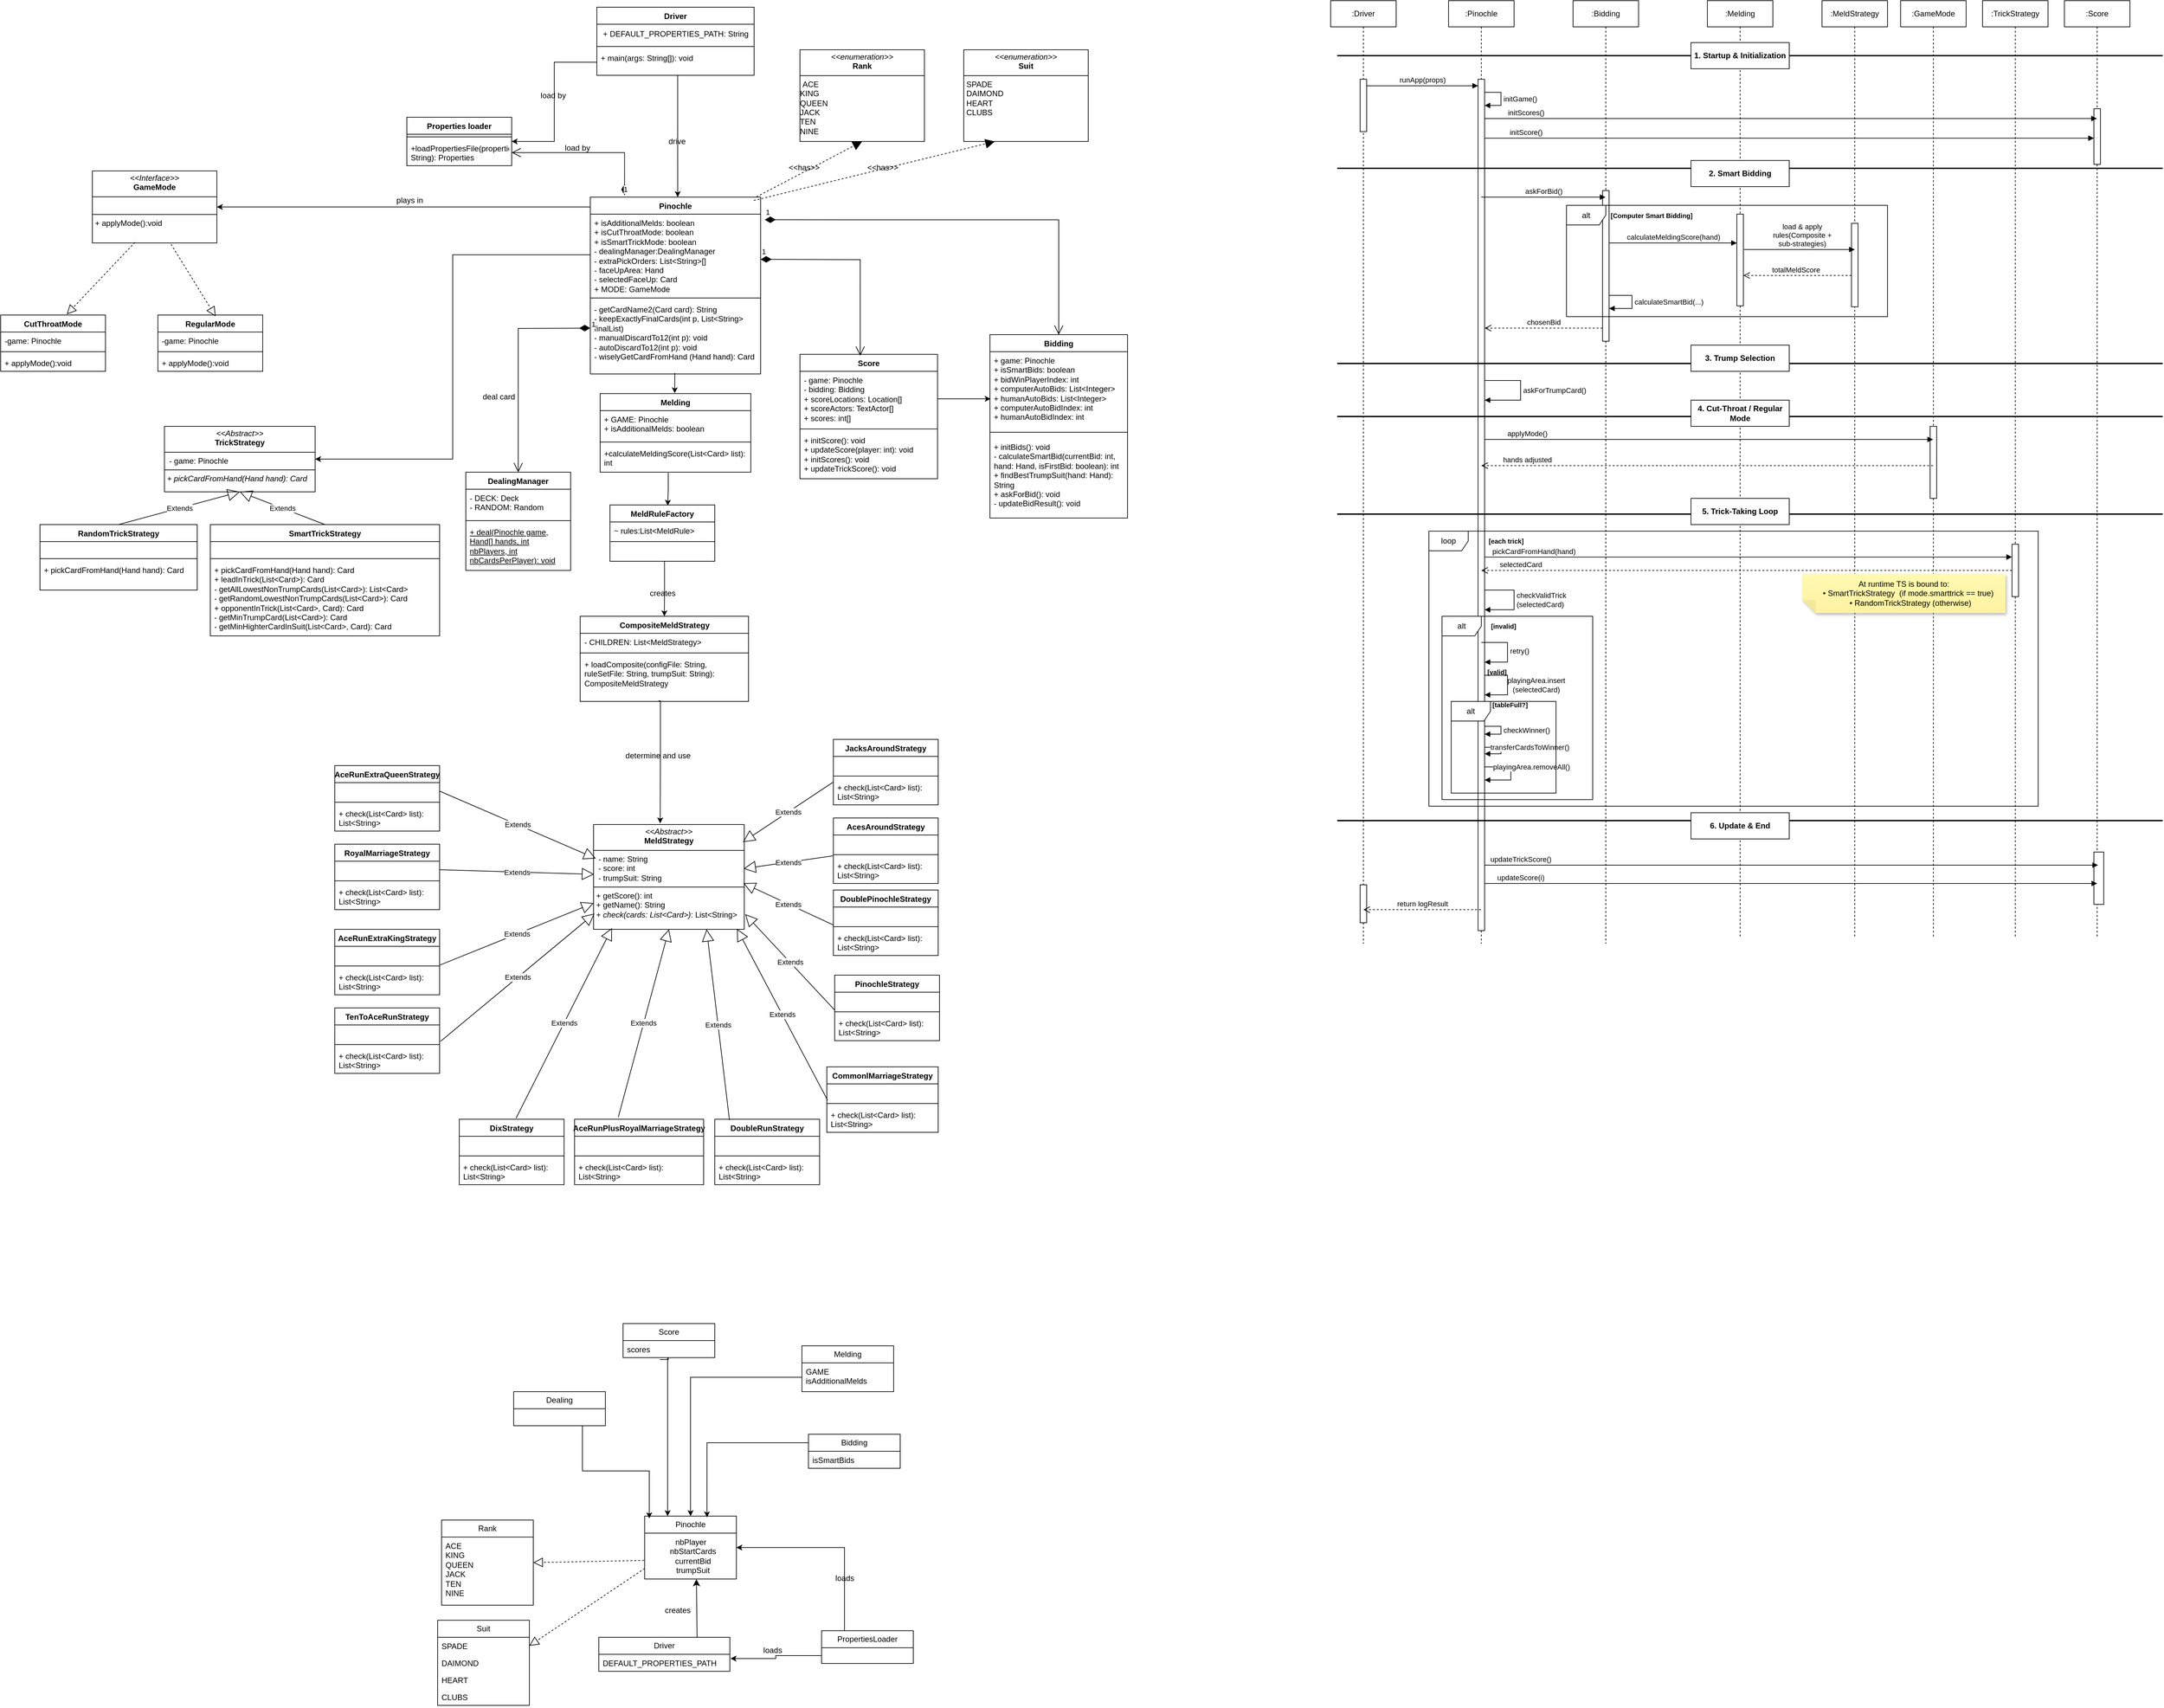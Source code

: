 <mxfile version="27.0.9">
  <diagram name="第 1 页" id="WjV254Gba9erAiQApaUT">
    <mxGraphModel dx="2254" dy="2068" grid="1" gridSize="10" guides="1" tooltips="1" connect="1" arrows="1" fold="1" page="1" pageScale="1" pageWidth="827" pageHeight="1169" math="0" shadow="0">
      <root>
        <mxCell id="0" />
        <mxCell id="1" parent="0" />
        <mxCell id="_2im_TiRUnLs0FbW13KI-25" value="" style="endArrow=block;dashed=1;endFill=1;endSize=12;html=1;rounded=0;exitX=0.935;exitY=0.019;exitDx=0;exitDy=0;exitPerimeter=0;entryX=0.5;entryY=1;entryDx=0;entryDy=0;" parent="1" source="BhqL6TJsvbym1Sud5tqn-32" target="_2im_TiRUnLs0FbW13KI-21" edge="1">
          <mxGeometry width="160" relative="1" as="geometry">
            <mxPoint x="1120" y="-700" as="sourcePoint" />
            <mxPoint x="1280" y="-700" as="targetPoint" />
          </mxGeometry>
        </mxCell>
        <mxCell id="3imu_aPTBYBItrWe76zo-1" value="Melding" style="swimlane;fontStyle=0;childLayout=stackLayout;horizontal=1;startSize=26;fillColor=none;horizontalStack=0;resizeParent=1;resizeParentMax=0;resizeLast=0;collapsible=1;marginBottom=0;whiteSpace=wrap;html=1;" parent="1" vertex="1">
          <mxGeometry x="1043" y="1074" width="140" height="70" as="geometry" />
        </mxCell>
        <mxCell id="3imu_aPTBYBItrWe76zo-4" value="&lt;div&gt;GAME&lt;/div&gt;&lt;div&gt;isAdditionalMelds&lt;/div&gt;" style="text;strokeColor=none;fillColor=none;align=left;verticalAlign=top;spacingLeft=4;spacingRight=4;overflow=hidden;rotatable=0;points=[[0,0.5],[1,0.5]];portConstraint=eastwest;whiteSpace=wrap;html=1;" parent="3imu_aPTBYBItrWe76zo-1" vertex="1">
          <mxGeometry y="26" width="140" height="44" as="geometry" />
        </mxCell>
        <mxCell id="PVs03nNFmgh6ihw6GwIS-17" value="Bidding" style="swimlane;fontStyle=0;childLayout=stackLayout;horizontal=1;startSize=26;fillColor=none;horizontalStack=0;resizeParent=1;resizeParentMax=0;resizeLast=0;collapsible=1;marginBottom=0;whiteSpace=wrap;html=1;" parent="1" vertex="1">
          <mxGeometry x="1053" y="1209" width="140" height="52" as="geometry" />
        </mxCell>
        <mxCell id="PVs03nNFmgh6ihw6GwIS-19" value="isSmartBids" style="text;strokeColor=none;fillColor=none;align=left;verticalAlign=top;spacingLeft=4;spacingRight=4;overflow=hidden;rotatable=0;points=[[0,0.5],[1,0.5]];portConstraint=eastwest;whiteSpace=wrap;html=1;" parent="PVs03nNFmgh6ihw6GwIS-17" vertex="1">
          <mxGeometry y="26" width="140" height="26" as="geometry" />
        </mxCell>
        <mxCell id="PVs03nNFmgh6ihw6GwIS-21" value="Score" style="swimlane;fontStyle=0;childLayout=stackLayout;horizontal=1;startSize=26;fillColor=none;horizontalStack=0;resizeParent=1;resizeParentMax=0;resizeLast=0;collapsible=1;marginBottom=0;whiteSpace=wrap;html=1;" parent="1" vertex="1">
          <mxGeometry x="770" y="1040" width="140" height="52" as="geometry" />
        </mxCell>
        <mxCell id="PVs03nNFmgh6ihw6GwIS-22" value="scores" style="text;strokeColor=none;fillColor=none;align=left;verticalAlign=top;spacingLeft=4;spacingRight=4;overflow=hidden;rotatable=0;points=[[0,0.5],[1,0.5]];portConstraint=eastwest;whiteSpace=wrap;html=1;" parent="PVs03nNFmgh6ihw6GwIS-21" vertex="1">
          <mxGeometry y="26" width="140" height="26" as="geometry" />
        </mxCell>
        <mxCell id="PVs03nNFmgh6ihw6GwIS-25" value="Dealing" style="swimlane;fontStyle=0;childLayout=stackLayout;horizontal=1;startSize=26;fillColor=none;horizontalStack=0;resizeParent=1;resizeParentMax=0;resizeLast=0;collapsible=1;marginBottom=0;whiteSpace=wrap;html=1;" parent="1" vertex="1">
          <mxGeometry x="603" y="1144" width="140" height="52" as="geometry" />
        </mxCell>
        <mxCell id="BhqL6TJsvbym1Sud5tqn-4" style="edgeStyle=orthogonalEdgeStyle;rounded=0;orthogonalLoop=1;jettySize=auto;html=1;exitX=0.25;exitY=0;exitDx=0;exitDy=0;entryX=1;entryY=0.5;entryDx=0;entryDy=0;" parent="1" source="PVs03nNFmgh6ihw6GwIS-33" edge="1">
          <mxGeometry relative="1" as="geometry" />
        </mxCell>
        <mxCell id="BhqL6TJsvbym1Sud5tqn-20" style="edgeStyle=orthogonalEdgeStyle;rounded=0;orthogonalLoop=1;jettySize=auto;html=1;exitX=0.25;exitY=0;exitDx=0;exitDy=0;entryX=1;entryY=0.5;entryDx=0;entryDy=0;" parent="1" source="PVs03nNFmgh6ihw6GwIS-33" target="PVs03nNFmgh6ihw6GwIS-45" edge="1">
          <mxGeometry relative="1" as="geometry" />
        </mxCell>
        <mxCell id="PVs03nNFmgh6ihw6GwIS-33" value="PropertiesLoader" style="swimlane;fontStyle=0;childLayout=stackLayout;horizontal=1;startSize=26;fillColor=none;horizontalStack=0;resizeParent=1;resizeParentMax=0;resizeLast=0;collapsible=1;marginBottom=0;whiteSpace=wrap;html=1;" parent="1" vertex="1">
          <mxGeometry x="1073" y="1509" width="140" height="50" as="geometry" />
        </mxCell>
        <mxCell id="PVs03nNFmgh6ihw6GwIS-34" value="&amp;nbsp;" style="text;strokeColor=none;fillColor=none;align=left;verticalAlign=top;spacingLeft=4;spacingRight=4;overflow=hidden;rotatable=0;points=[[0,0.5],[1,0.5]];portConstraint=eastwest;whiteSpace=wrap;html=1;" parent="PVs03nNFmgh6ihw6GwIS-33" vertex="1">
          <mxGeometry y="26" width="140" height="24" as="geometry" />
        </mxCell>
        <mxCell id="PVs03nNFmgh6ihw6GwIS-37" value="Rank" style="swimlane;fontStyle=0;childLayout=stackLayout;horizontal=1;startSize=26;fillColor=none;horizontalStack=0;resizeParent=1;resizeParentMax=0;resizeLast=0;collapsible=1;marginBottom=0;whiteSpace=wrap;html=1;" parent="1" vertex="1">
          <mxGeometry x="493" y="1340" width="140" height="130" as="geometry" />
        </mxCell>
        <mxCell id="PVs03nNFmgh6ihw6GwIS-38" value="ACE&lt;div&gt;KING&lt;br&gt;QUEEN&lt;br&gt;JACK&lt;br&gt;TEN&lt;br&gt;NINE&lt;/div&gt;" style="text;strokeColor=none;fillColor=none;align=left;verticalAlign=top;spacingLeft=4;spacingRight=4;overflow=hidden;rotatable=0;points=[[0,0.5],[1,0.5]];portConstraint=eastwest;whiteSpace=wrap;html=1;" parent="PVs03nNFmgh6ihw6GwIS-37" vertex="1">
          <mxGeometry y="26" width="140" height="104" as="geometry" />
        </mxCell>
        <mxCell id="PVs03nNFmgh6ihw6GwIS-41" value="Driver&lt;span style=&quot;color: rgba(0, 0, 0, 0); font-family: monospace; font-size: 0px; text-align: start; text-wrap-mode: nowrap;&quot;&gt;%3CmxGraphModel%3E%3Croot%3E%3CmxCell%20id%3D%220%22%2F%3E%3CmxCell%20id%3D%221%22%20parent%3D%220%22%2F%3E%3CmxCell%20id%3D%222%22%20value%3D%22Rank%22%20style%3D%22swimlane%3BfontStyle%3D0%3BchildLayout%3DstackLayout%3Bhorizontal%3D1%3BstartSize%3D26%3BfillColor%3Dnone%3BhorizontalStack%3D0%3BresizeParent%3D1%3BresizeParentMax%3D0%3BresizeLast%3D0%3Bcollapsible%3D1%3BmarginBottom%3D0%3BwhiteSpace%3Dwrap%3Bhtml%3D1%3B%22%20vertex%3D%221%22%20parent%3D%221%22%3E%3CmxGeometry%20x%3D%22640%22%20y%3D%22550%22%20width%3D%22140%22%20height%3D%22104%22%20as%3D%22geometry%22%2F%3E%3C%2FmxCell%3E%3CmxCell%20id%3D%223%22%20value%3D%22%2B%20field%3A%20type%22%20style%3D%22text%3BstrokeColor%3Dnone%3BfillColor%3Dnone%3Balign%3Dleft%3BverticalAlign%3Dtop%3BspacingLeft%3D4%3BspacingRight%3D4%3Boverflow%3Dhidden%3Brotatable%3D0%3Bpoints%3D%5B%5B0%2C0.5%5D%2C%5B1%2C0.5%5D%5D%3BportConstraint%3Deastwest%3BwhiteSpace%3Dwrap%3Bhtml%3D1%3B%22%20vertex%3D%221%22%20parent%3D%222%22%3E%3CmxGeometry%20y%3D%2226%22%20width%3D%22140%22%20height%3D%2226%22%20as%3D%22geometry%22%2F%3E%3C%2FmxCell%3E%3CmxCell%20id%3D%224%22%20value%3D%22%2B%20field%3A%20type%22%20style%3D%22text%3BstrokeColor%3Dnone%3BfillColor%3Dnone%3Balign%3Dleft%3BverticalAlign%3Dtop%3BspacingLeft%3D4%3BspacingRight%3D4%3Boverflow%3Dhidden%3Brotatable%3D0%3Bpoints%3D%5B%5B0%2C0.5%5D%2C%5B1%2C0.5%5D%5D%3BportConstraint%3Deastwest%3BwhiteSpace%3Dwrap%3Bhtml%3D1%3B%22%20vertex%3D%221%22%20parent%3D%222%22%3E%3CmxGeometry%20y%3D%2252%22%20width%3D%22140%22%20height%3D%2226%22%20as%3D%22geometry%22%2F%3E%3C%2FmxCell%3E%3CmxCell%20id%3D%225%22%20value%3D%22%2B%20field%3A%20type%22%20style%3D%22text%3BstrokeColor%3Dnone%3BfillColor%3Dnone%3Balign%3Dleft%3BverticalAlign%3Dtop%3BspacingLeft%3D4%3BspacingRight%3D4%3Boverflow%3Dhidden%3Brotatable%3D0%3Bpoints%3D%5B%5B0%2C0.5%5D%2C%5B1%2C0.5%5D%5D%3BportConstraint%3Deastwest%3BwhiteSpace%3Dwrap%3Bhtml%3D1%3B%22%20vertex%3D%221%22%20parent%3D%222%22%3E%3CmxGeometry%20y%3D%2278%22%20width%3D%22140%22%20height%3D%2226%22%20as%3D%22geometry%22%2F%3E%3C%2FmxCell%3E%3C%2Froot%3E%3C%2FmxGraphModel%3E&lt;/span&gt;" style="swimlane;fontStyle=0;childLayout=stackLayout;horizontal=1;startSize=26;fillColor=none;horizontalStack=0;resizeParent=1;resizeParentMax=0;resizeLast=0;collapsible=1;marginBottom=0;whiteSpace=wrap;html=1;" parent="1" vertex="1">
          <mxGeometry x="733" y="1519" width="200" height="52" as="geometry" />
        </mxCell>
        <mxCell id="PVs03nNFmgh6ihw6GwIS-42" value="DEFAULT_PROPERTIES_PATH" style="text;strokeColor=none;fillColor=none;align=left;verticalAlign=top;spacingLeft=4;spacingRight=4;overflow=hidden;rotatable=0;points=[[0,0.5],[1,0.5]];portConstraint=eastwest;whiteSpace=wrap;html=1;" parent="PVs03nNFmgh6ihw6GwIS-41" vertex="1">
          <mxGeometry y="26" width="200" height="26" as="geometry" />
        </mxCell>
        <mxCell id="PVs03nNFmgh6ihw6GwIS-45" value="Pinochle" style="swimlane;fontStyle=0;childLayout=stackLayout;horizontal=1;startSize=26;fillColor=none;horizontalStack=0;resizeParent=1;resizeParentMax=0;resizeLast=0;collapsible=1;marginBottom=0;whiteSpace=wrap;html=1;" parent="1" vertex="1">
          <mxGeometry x="803" y="1334" width="140" height="96" as="geometry" />
        </mxCell>
        <mxCell id="BhqL6TJsvbym1Sud5tqn-22" value="&lt;div&gt;nbPlayer&lt;/div&gt;&lt;div&gt;&amp;nbsp; nbStartCards&lt;/div&gt;&lt;div&gt;&amp;nbsp; currentBid&lt;/div&gt;&lt;div&gt;&amp;nbsp; trumpSuit&lt;/div&gt;" style="text;html=1;align=center;verticalAlign=middle;resizable=0;points=[];autosize=1;strokeColor=none;fillColor=none;" parent="PVs03nNFmgh6ihw6GwIS-45" vertex="1">
          <mxGeometry y="26" width="140" height="70" as="geometry" />
        </mxCell>
        <mxCell id="BhqL6TJsvbym1Sud5tqn-3" value="creates" style="text;html=1;align=center;verticalAlign=middle;resizable=0;points=[];autosize=1;strokeColor=none;fillColor=none;" parent="1" vertex="1">
          <mxGeometry x="823" y="1463" width="60" height="30" as="geometry" />
        </mxCell>
        <mxCell id="BhqL6TJsvbym1Sud5tqn-8" value="loads" style="text;html=1;align=center;verticalAlign=middle;resizable=0;points=[];autosize=1;strokeColor=none;fillColor=none;" parent="1" vertex="1">
          <mxGeometry x="973" y="1524" width="50" height="30" as="geometry" />
        </mxCell>
        <mxCell id="BhqL6TJsvbym1Sud5tqn-9" style="edgeStyle=orthogonalEdgeStyle;rounded=0;orthogonalLoop=1;jettySize=auto;html=1;exitX=0;exitY=0.25;exitDx=0;exitDy=0;entryX=0.679;entryY=0.02;entryDx=0;entryDy=0;entryPerimeter=0;" parent="1" source="PVs03nNFmgh6ihw6GwIS-17" target="PVs03nNFmgh6ihw6GwIS-45" edge="1">
          <mxGeometry relative="1" as="geometry" />
        </mxCell>
        <mxCell id="BhqL6TJsvbym1Sud5tqn-11" style="edgeStyle=orthogonalEdgeStyle;rounded=0;orthogonalLoop=1;jettySize=auto;html=1;exitX=0;exitY=0.5;exitDx=0;exitDy=0;entryX=0.5;entryY=0;entryDx=0;entryDy=0;" parent="1" source="3imu_aPTBYBItrWe76zo-4" target="PVs03nNFmgh6ihw6GwIS-45" edge="1">
          <mxGeometry relative="1" as="geometry" />
        </mxCell>
        <mxCell id="BhqL6TJsvbym1Sud5tqn-13" style="edgeStyle=orthogonalEdgeStyle;rounded=0;orthogonalLoop=1;jettySize=auto;html=1;entryX=0.25;entryY=0;entryDx=0;entryDy=0;exitX=0.402;exitY=1.113;exitDx=0;exitDy=0;exitPerimeter=0;" parent="1" source="PVs03nNFmgh6ihw6GwIS-22" target="PVs03nNFmgh6ihw6GwIS-45" edge="1">
          <mxGeometry relative="1" as="geometry">
            <Array as="points">
              <mxPoint x="839" y="1092" />
              <mxPoint x="838" y="1092" />
            </Array>
            <mxPoint x="860" y="1092" as="sourcePoint" />
          </mxGeometry>
        </mxCell>
        <mxCell id="BhqL6TJsvbym1Sud5tqn-14" style="edgeStyle=orthogonalEdgeStyle;rounded=0;orthogonalLoop=1;jettySize=auto;html=1;exitX=0.75;exitY=1;exitDx=0;exitDy=0;entryX=0.05;entryY=0.035;entryDx=0;entryDy=0;entryPerimeter=0;" parent="1" source="PVs03nNFmgh6ihw6GwIS-25" target="PVs03nNFmgh6ihw6GwIS-45" edge="1">
          <mxGeometry relative="1" as="geometry" />
        </mxCell>
        <mxCell id="BhqL6TJsvbym1Sud5tqn-19" style="edgeStyle=orthogonalEdgeStyle;rounded=0;orthogonalLoop=1;jettySize=auto;html=1;exitX=0;exitY=0.5;exitDx=0;exitDy=0;entryX=1.005;entryY=0.25;entryDx=0;entryDy=0;entryPerimeter=0;" parent="1" source="PVs03nNFmgh6ihw6GwIS-34" target="PVs03nNFmgh6ihw6GwIS-42" edge="1">
          <mxGeometry relative="1" as="geometry" />
        </mxCell>
        <mxCell id="BhqL6TJsvbym1Sud5tqn-6" value="loads" style="text;html=1;align=center;verticalAlign=middle;resizable=0;points=[];autosize=1;strokeColor=none;fillColor=none;" parent="1" vertex="1">
          <mxGeometry x="1083" y="1414" width="50" height="30" as="geometry" />
        </mxCell>
        <mxCell id="BhqL6TJsvbym1Sud5tqn-24" value="" style="endArrow=block;dashed=1;endFill=0;endSize=12;html=1;rounded=0;entryX=1;entryY=0.5;entryDx=0;entryDy=0;exitX=-0.006;exitY=0.595;exitDx=0;exitDy=0;exitPerimeter=0;" parent="1" source="BhqL6TJsvbym1Sud5tqn-22" edge="1">
          <mxGeometry width="160" relative="1" as="geometry">
            <mxPoint x="823" y="1504" as="sourcePoint" />
            <mxPoint x="633" y="1405" as="targetPoint" />
          </mxGeometry>
        </mxCell>
        <mxCell id="BhqL6TJsvbym1Sud5tqn-25" value="Suit" style="swimlane;fontStyle=0;childLayout=stackLayout;horizontal=1;startSize=26;fillColor=none;horizontalStack=0;resizeParent=1;resizeParentMax=0;resizeLast=0;collapsible=1;marginBottom=0;whiteSpace=wrap;html=1;" parent="1" vertex="1">
          <mxGeometry x="487" y="1493" width="140" height="130" as="geometry" />
        </mxCell>
        <mxCell id="BhqL6TJsvbym1Sud5tqn-26" value="SPADE" style="text;strokeColor=none;fillColor=none;align=left;verticalAlign=top;spacingLeft=4;spacingRight=4;overflow=hidden;rotatable=0;points=[[0,0.5],[1,0.5]];portConstraint=eastwest;whiteSpace=wrap;html=1;" parent="BhqL6TJsvbym1Sud5tqn-25" vertex="1">
          <mxGeometry y="26" width="140" height="26" as="geometry" />
        </mxCell>
        <mxCell id="BhqL6TJsvbym1Sud5tqn-27" value="DAIMOND" style="text;strokeColor=none;fillColor=none;align=left;verticalAlign=top;spacingLeft=4;spacingRight=4;overflow=hidden;rotatable=0;points=[[0,0.5],[1,0.5]];portConstraint=eastwest;whiteSpace=wrap;html=1;" parent="BhqL6TJsvbym1Sud5tqn-25" vertex="1">
          <mxGeometry y="52" width="140" height="26" as="geometry" />
        </mxCell>
        <mxCell id="BhqL6TJsvbym1Sud5tqn-28" value="HEART" style="text;strokeColor=none;fillColor=none;align=left;verticalAlign=top;spacingLeft=4;spacingRight=4;overflow=hidden;rotatable=0;points=[[0,0.5],[1,0.5]];portConstraint=eastwest;whiteSpace=wrap;html=1;" parent="BhqL6TJsvbym1Sud5tqn-25" vertex="1">
          <mxGeometry y="78" width="140" height="26" as="geometry" />
        </mxCell>
        <mxCell id="BhqL6TJsvbym1Sud5tqn-31" value="CLUBS" style="text;strokeColor=none;fillColor=none;align=left;verticalAlign=top;spacingLeft=4;spacingRight=4;overflow=hidden;rotatable=0;points=[[0,0.5],[1,0.5]];portConstraint=eastwest;whiteSpace=wrap;html=1;" parent="BhqL6TJsvbym1Sud5tqn-25" vertex="1">
          <mxGeometry y="104" width="140" height="26" as="geometry" />
        </mxCell>
        <mxCell id="BhqL6TJsvbym1Sud5tqn-29" value="" style="endArrow=block;dashed=1;endFill=0;endSize=12;html=1;rounded=0;entryX=1;entryY=0.5;entryDx=0;entryDy=0;exitX=0;exitY=0.771;exitDx=0;exitDy=0;exitPerimeter=0;" parent="1" source="BhqL6TJsvbym1Sud5tqn-22" target="BhqL6TJsvbym1Sud5tqn-26" edge="1">
          <mxGeometry width="160" relative="1" as="geometry">
            <mxPoint x="683" y="1484" as="sourcePoint" />
            <mxPoint x="514" y="1487" as="targetPoint" />
          </mxGeometry>
        </mxCell>
        <mxCell id="BhqL6TJsvbym1Sud5tqn-32" value="Pinochle" style="swimlane;fontStyle=1;align=center;verticalAlign=top;childLayout=stackLayout;horizontal=1;startSize=26;horizontalStack=0;resizeParent=1;resizeParentMax=0;resizeLast=0;collapsible=1;marginBottom=0;whiteSpace=wrap;html=1;" parent="1" vertex="1">
          <mxGeometry x="720" y="-680" width="260" height="270" as="geometry" />
        </mxCell>
        <mxCell id="BhqL6TJsvbym1Sud5tqn-33" value="&lt;div&gt;+ isAdditionalMelds:&amp;nbsp;&lt;span style=&quot;background-color: transparent;&quot;&gt;boolean&lt;/span&gt;&lt;span style=&quot;background-color: transparent;&quot;&gt;&amp;nbsp;&lt;/span&gt;&lt;/div&gt;&lt;div&gt;+ isCutThroatMode:&amp;nbsp;&lt;span style=&quot;background-color: transparent;&quot;&gt;boolean&lt;/span&gt;&lt;/div&gt;&lt;div&gt;&lt;span style=&quot;background-color: transparent; color: light-dark(rgb(0, 0, 0), rgb(255, 255, 255));&quot;&gt;+ isSmartTrickMode: boolean&lt;/span&gt;&lt;/div&gt;&lt;div&gt;&lt;span style=&quot;background-color: transparent; color: light-dark(rgb(0, 0, 0), rgb(255, 255, 255));&quot;&gt;- dealingManager:&lt;/span&gt;&lt;span style=&quot;background-color: transparent; color: light-dark(rgb(0, 0, 0), rgb(255, 255, 255));&quot;&gt;DealingManager&lt;/span&gt;&lt;span style=&quot;background-color: transparent; color: light-dark(rgb(0, 0, 0), rgb(255, 255, 255));&quot;&gt;&amp;nbsp;&lt;/span&gt;&lt;/div&gt;&lt;div&gt;- extraPickOrders:&amp;nbsp;&lt;span style=&quot;background-color: transparent;&quot;&gt;List&amp;lt;String&amp;gt;[]&lt;/span&gt;&lt;/div&gt;&lt;div&gt;- faceUpArea:&amp;nbsp;&lt;span style=&quot;background-color: transparent;&quot;&gt;Hand&lt;/span&gt;&lt;span style=&quot;background-color: transparent;&quot;&gt;&amp;nbsp;&lt;/span&gt;&lt;/div&gt;&lt;div&gt;- selectedFaceUp:&amp;nbsp;&lt;span style=&quot;background-color: transparent;&quot;&gt;Card&lt;/span&gt;&lt;/div&gt;&lt;div&gt;&lt;span style=&quot;background-color: transparent;&quot;&gt;+ MODE: GameMode&amp;nbsp;&lt;/span&gt;&lt;/div&gt;" style="text;strokeColor=none;fillColor=none;align=left;verticalAlign=top;spacingLeft=4;spacingRight=4;overflow=hidden;rotatable=0;points=[[0,0.5],[1,0.5]];portConstraint=eastwest;whiteSpace=wrap;html=1;" parent="BhqL6TJsvbym1Sud5tqn-32" vertex="1">
          <mxGeometry y="26" width="260" height="124" as="geometry" />
        </mxCell>
        <mxCell id="BhqL6TJsvbym1Sud5tqn-34" value="" style="line;strokeWidth=1;fillColor=none;align=left;verticalAlign=middle;spacingTop=-1;spacingLeft=3;spacingRight=3;rotatable=0;labelPosition=right;points=[];portConstraint=eastwest;strokeColor=inherit;" parent="BhqL6TJsvbym1Sud5tqn-32" vertex="1">
          <mxGeometry y="150" width="260" height="8" as="geometry" />
        </mxCell>
        <mxCell id="BhqL6TJsvbym1Sud5tqn-35" value="- getCardName2(Card card): String&lt;div&gt;-&amp;nbsp;keepExactlyFinalCards(int p, List&amp;lt;String&amp;gt; finalList)&lt;/div&gt;&lt;div&gt;&lt;span style=&quot;background-color: transparent;&quot;&gt;- manualDiscardTo12(int p): void&lt;/span&gt;&lt;/div&gt;&lt;div&gt;- autoDiscardTo12(int p): void&lt;span style=&quot;background-color: transparent;&quot;&gt;&lt;br&gt;&lt;/span&gt;&lt;/div&gt;&lt;div&gt;-&amp;nbsp;wiselyGetCardFromHand (Hand hand): Card&lt;/div&gt;" style="text;strokeColor=none;fillColor=none;align=left;verticalAlign=top;spacingLeft=4;spacingRight=4;overflow=hidden;rotatable=0;points=[[0,0.5],[1,0.5]];portConstraint=eastwest;whiteSpace=wrap;html=1;" parent="BhqL6TJsvbym1Sud5tqn-32" vertex="1">
          <mxGeometry y="158" width="260" height="112" as="geometry" />
        </mxCell>
        <mxCell id="np-zeA1R36s1c7RjP37b-1" value="" style="endArrow=classic;html=1;rounded=0;fontSize=12;startSize=8;endSize=8;curved=1;exitX=0.75;exitY=0;exitDx=0;exitDy=0;entryX=0.564;entryY=1.003;entryDx=0;entryDy=0;entryPerimeter=0;" parent="1" source="PVs03nNFmgh6ihw6GwIS-41" target="BhqL6TJsvbym1Sud5tqn-22" edge="1">
          <mxGeometry width="50" height="50" relative="1" as="geometry">
            <mxPoint x="803" y="1454" as="sourcePoint" />
            <mxPoint x="853" y="1404" as="targetPoint" />
          </mxGeometry>
        </mxCell>
        <mxCell id="BhqL6TJsvbym1Sud5tqn-36" value="Bidding" style="swimlane;fontStyle=1;align=center;verticalAlign=top;childLayout=stackLayout;horizontal=1;startSize=26;horizontalStack=0;resizeParent=1;resizeParentMax=0;resizeLast=0;collapsible=1;marginBottom=0;whiteSpace=wrap;html=1;" parent="1" vertex="1">
          <mxGeometry x="1330" y="-470" width="210" height="280" as="geometry" />
        </mxCell>
        <mxCell id="BhqL6TJsvbym1Sud5tqn-37" value="&lt;div&gt;+ game: Pinochle&lt;/div&gt;&lt;div&gt;+ isSmartBids: boolean&lt;/div&gt;&lt;div&gt;&lt;div&gt;+ bidWinPlayerIndex: int&lt;/div&gt;&lt;div&gt;+ computerAutoBids: List&amp;lt;Integer&amp;gt;&lt;/div&gt;&lt;div&gt;+ humanAutoBids: List&amp;lt;Integer&amp;gt;&lt;/div&gt;&lt;div&gt;+ computerAutoBidIndex: int&lt;/div&gt;&lt;div&gt;+ humanAutoBidIndex: int&lt;/div&gt;&lt;/div&gt;" style="text;strokeColor=none;fillColor=none;align=left;verticalAlign=top;spacingLeft=4;spacingRight=4;overflow=hidden;rotatable=0;points=[[0,0.5],[1,0.5]];portConstraint=eastwest;whiteSpace=wrap;html=1;" parent="BhqL6TJsvbym1Sud5tqn-36" vertex="1">
          <mxGeometry y="26" width="210" height="114" as="geometry" />
        </mxCell>
        <mxCell id="BhqL6TJsvbym1Sud5tqn-38" value="" style="line;strokeWidth=1;fillColor=none;align=left;verticalAlign=middle;spacingTop=-1;spacingLeft=3;spacingRight=3;rotatable=0;labelPosition=right;points=[];portConstraint=eastwest;strokeColor=inherit;" parent="BhqL6TJsvbym1Sud5tqn-36" vertex="1">
          <mxGeometry y="140" width="210" height="18" as="geometry" />
        </mxCell>
        <mxCell id="BhqL6TJsvbym1Sud5tqn-39" value="+ initBids(): void&lt;div&gt;&lt;div&gt;- calculateSmartBid(currentBid: int, hand: Hand, isFirstBid: boolean): int&lt;/div&gt;&lt;div&gt;+ findBestTrumpSuit(hand: Hand): String&lt;/div&gt;&lt;div&gt;+ askForBid(): void&lt;/div&gt;&lt;div&gt;- updateBidResult(): void&lt;/div&gt;&lt;/div&gt;" style="text;strokeColor=none;fillColor=none;align=left;verticalAlign=top;spacingLeft=4;spacingRight=4;overflow=hidden;rotatable=0;points=[[0,0.5],[1,0.5]];portConstraint=eastwest;whiteSpace=wrap;html=1;" parent="BhqL6TJsvbym1Sud5tqn-36" vertex="1">
          <mxGeometry y="158" width="210" height="122" as="geometry" />
        </mxCell>
        <mxCell id="BhqL6TJsvbym1Sud5tqn-40" value="DealingManager" style="swimlane;fontStyle=1;align=center;verticalAlign=top;childLayout=stackLayout;horizontal=1;startSize=26;horizontalStack=0;resizeParent=1;resizeParentMax=0;resizeLast=0;collapsible=1;marginBottom=0;whiteSpace=wrap;html=1;" parent="1" vertex="1">
          <mxGeometry x="530" y="-260" width="160" height="150" as="geometry" />
        </mxCell>
        <mxCell id="BhqL6TJsvbym1Sud5tqn-41" value="&lt;div&gt;- DECK:&amp;nbsp;&lt;span style=&quot;background-color: transparent;&quot;&gt;Deck&lt;/span&gt;&lt;/div&gt;&lt;div&gt;- RANDOM:&amp;nbsp;&lt;span style=&quot;background-color: transparent;&quot;&gt;Random&lt;/span&gt;&lt;/div&gt;" style="text;strokeColor=none;fillColor=none;align=left;verticalAlign=top;spacingLeft=4;spacingRight=4;overflow=hidden;rotatable=0;points=[[0,0.5],[1,0.5]];portConstraint=eastwest;whiteSpace=wrap;html=1;" parent="BhqL6TJsvbym1Sud5tqn-40" vertex="1">
          <mxGeometry y="26" width="160" height="44" as="geometry" />
        </mxCell>
        <mxCell id="BhqL6TJsvbym1Sud5tqn-42" value="" style="line;strokeWidth=1;fillColor=none;align=left;verticalAlign=middle;spacingTop=-1;spacingLeft=3;spacingRight=3;rotatable=0;labelPosition=right;points=[];portConstraint=eastwest;strokeColor=inherit;" parent="BhqL6TJsvbym1Sud5tqn-40" vertex="1">
          <mxGeometry y="70" width="160" height="8" as="geometry" />
        </mxCell>
        <mxCell id="BhqL6TJsvbym1Sud5tqn-43" value="&lt;u&gt;+ deal(Pinochle game, Hand[] hands, int nbPlayers, int nbCardsPerPlayer): void&lt;/u&gt;" style="text;strokeColor=none;fillColor=none;align=left;verticalAlign=top;spacingLeft=4;spacingRight=4;overflow=hidden;rotatable=0;points=[[0,0.5],[1,0.5]];portConstraint=eastwest;whiteSpace=wrap;html=1;" parent="BhqL6TJsvbym1Sud5tqn-40" vertex="1">
          <mxGeometry y="78" width="160" height="72" as="geometry" />
        </mxCell>
        <mxCell id="BhqL6TJsvbym1Sud5tqn-44" value="Properties loader" style="swimlane;fontStyle=1;align=center;verticalAlign=top;childLayout=stackLayout;horizontal=1;startSize=26;horizontalStack=0;resizeParent=1;resizeParentMax=0;resizeLast=0;collapsible=1;marginBottom=0;whiteSpace=wrap;html=1;" parent="1" vertex="1">
          <mxGeometry x="440" y="-802" width="160" height="74" as="geometry" />
        </mxCell>
        <mxCell id="BhqL6TJsvbym1Sud5tqn-46" value="" style="line;strokeWidth=1;fillColor=none;align=left;verticalAlign=middle;spacingTop=-1;spacingLeft=3;spacingRight=3;rotatable=0;labelPosition=right;points=[];portConstraint=eastwest;strokeColor=inherit;" parent="BhqL6TJsvbym1Sud5tqn-44" vertex="1">
          <mxGeometry y="26" width="160" height="8" as="geometry" />
        </mxCell>
        <mxCell id="BhqL6TJsvbym1Sud5tqn-47" value="+loadPropertiesFile(propertiesFile: String): Properties" style="text;strokeColor=none;fillColor=none;align=left;verticalAlign=top;spacingLeft=4;spacingRight=4;overflow=hidden;rotatable=0;points=[[0,0.5],[1,0.5]];portConstraint=eastwest;whiteSpace=wrap;html=1;" parent="BhqL6TJsvbym1Sud5tqn-44" vertex="1">
          <mxGeometry y="34" width="160" height="40" as="geometry" />
        </mxCell>
        <mxCell id="x92v3iOuJwI2HgdK_1tL-1" value="Score" style="swimlane;fontStyle=1;align=center;verticalAlign=top;childLayout=stackLayout;horizontal=1;startSize=26;horizontalStack=0;resizeParent=1;resizeParentMax=0;resizeLast=0;collapsible=1;marginBottom=0;whiteSpace=wrap;html=1;" parent="1" vertex="1">
          <mxGeometry x="1040" y="-440" width="210" height="190" as="geometry" />
        </mxCell>
        <mxCell id="x92v3iOuJwI2HgdK_1tL-2" value="&lt;div&gt;- game: Pinochle&lt;/div&gt;&lt;div&gt;- bidding: Bidding&lt;/div&gt;&lt;div&gt;+ scoreLocations: Location[]&lt;/div&gt;&lt;div&gt;+ scoreActors: TextActor[]&lt;/div&gt;&lt;div&gt;+ scores: int[]&lt;/div&gt;" style="text;strokeColor=none;fillColor=none;align=left;verticalAlign=top;spacingLeft=4;spacingRight=4;overflow=hidden;rotatable=0;points=[[0,0.5],[1,0.5]];portConstraint=eastwest;whiteSpace=wrap;html=1;" parent="x92v3iOuJwI2HgdK_1tL-1" vertex="1">
          <mxGeometry y="26" width="210" height="84" as="geometry" />
        </mxCell>
        <mxCell id="x92v3iOuJwI2HgdK_1tL-3" value="" style="line;strokeWidth=1;fillColor=none;align=left;verticalAlign=middle;spacingTop=-1;spacingLeft=3;spacingRight=3;rotatable=0;labelPosition=right;points=[];portConstraint=eastwest;strokeColor=inherit;" parent="x92v3iOuJwI2HgdK_1tL-1" vertex="1">
          <mxGeometry y="110" width="210" height="8" as="geometry" />
        </mxCell>
        <mxCell id="x92v3iOuJwI2HgdK_1tL-4" value="&lt;div&gt;+ initScore(): void&lt;/div&gt;&lt;div&gt;+ updateScore(player: int): void&lt;/div&gt;&lt;div&gt;+ initScores(): void&lt;/div&gt;&lt;div&gt;+ updateTrickScore(): void&lt;/div&gt;" style="text;strokeColor=none;fillColor=none;align=left;verticalAlign=top;spacingLeft=4;spacingRight=4;overflow=hidden;rotatable=0;points=[[0,0.5],[1,0.5]];portConstraint=eastwest;whiteSpace=wrap;html=1;" parent="x92v3iOuJwI2HgdK_1tL-1" vertex="1">
          <mxGeometry y="118" width="210" height="72" as="geometry" />
        </mxCell>
        <mxCell id="BhqL6TJsvbym1Sud5tqn-48" value="Melding" style="swimlane;fontStyle=1;align=center;verticalAlign=top;childLayout=stackLayout;horizontal=1;startSize=26;horizontalStack=0;resizeParent=1;resizeParentMax=0;resizeLast=0;collapsible=1;marginBottom=0;whiteSpace=wrap;html=1;" parent="1" vertex="1">
          <mxGeometry x="735" y="-380" width="230" height="120" as="geometry" />
        </mxCell>
        <mxCell id="BhqL6TJsvbym1Sud5tqn-49" value="+ GAME: Pinochle&lt;div&gt;+&amp;nbsp;isAdditionalMelds: boolean&lt;/div&gt;" style="text;strokeColor=none;fillColor=none;align=left;verticalAlign=top;spacingLeft=4;spacingRight=4;overflow=hidden;rotatable=0;points=[[0,0.5],[1,0.5]];portConstraint=eastwest;whiteSpace=wrap;html=1;" parent="BhqL6TJsvbym1Sud5tqn-48" vertex="1">
          <mxGeometry y="26" width="230" height="44" as="geometry" />
        </mxCell>
        <mxCell id="BhqL6TJsvbym1Sud5tqn-50" value="" style="line;strokeWidth=1;fillColor=none;align=left;verticalAlign=middle;spacingTop=-1;spacingLeft=3;spacingRight=3;rotatable=0;labelPosition=right;points=[];portConstraint=eastwest;strokeColor=inherit;" parent="BhqL6TJsvbym1Sud5tqn-48" vertex="1">
          <mxGeometry y="70" width="230" height="8" as="geometry" />
        </mxCell>
        <mxCell id="BhqL6TJsvbym1Sud5tqn-51" value="+calculateMeldingScore(List&amp;lt;Card&amp;gt; list): int" style="text;strokeColor=none;fillColor=none;align=left;verticalAlign=top;spacingLeft=4;spacingRight=4;overflow=hidden;rotatable=0;points=[[0,0.5],[1,0.5]];portConstraint=eastwest;whiteSpace=wrap;html=1;" parent="BhqL6TJsvbym1Sud5tqn-48" vertex="1">
          <mxGeometry y="78" width="230" height="42" as="geometry" />
        </mxCell>
        <mxCell id="x92v3iOuJwI2HgdK_1tL-5" value="Driver" style="swimlane;fontStyle=1;align=center;verticalAlign=top;childLayout=stackLayout;horizontal=1;startSize=26;horizontalStack=0;resizeParent=1;resizeParentMax=0;resizeLast=0;collapsible=1;marginBottom=0;whiteSpace=wrap;html=1;" parent="1" vertex="1">
          <mxGeometry x="730" y="-970" width="240" height="104" as="geometry" />
        </mxCell>
        <mxCell id="x92v3iOuJwI2HgdK_1tL-8" value="+ DEFAULT_PROPERTIES_PATH: String" style="text;html=1;align=center;verticalAlign=middle;resizable=0;points=[];autosize=1;strokeColor=none;fillColor=none;" parent="x92v3iOuJwI2HgdK_1tL-5" vertex="1">
          <mxGeometry y="26" width="240" height="30" as="geometry" />
        </mxCell>
        <mxCell id="x92v3iOuJwI2HgdK_1tL-6" value="" style="line;strokeWidth=1;fillColor=none;align=left;verticalAlign=middle;spacingTop=-1;spacingLeft=3;spacingRight=3;rotatable=0;labelPosition=right;points=[];portConstraint=eastwest;strokeColor=inherit;" parent="x92v3iOuJwI2HgdK_1tL-5" vertex="1">
          <mxGeometry y="56" width="240" height="8" as="geometry" />
        </mxCell>
        <mxCell id="x92v3iOuJwI2HgdK_1tL-7" value="+ main(args: String[]): void" style="text;strokeColor=none;fillColor=none;align=left;verticalAlign=top;spacingLeft=4;spacingRight=4;overflow=hidden;rotatable=0;points=[[0,0.5],[1,0.5]];portConstraint=eastwest;whiteSpace=wrap;html=1;" parent="x92v3iOuJwI2HgdK_1tL-5" vertex="1">
          <mxGeometry y="64" width="240" height="40" as="geometry" />
        </mxCell>
        <mxCell id="x92v3iOuJwI2HgdK_1tL-9" value="MeldRuleFactory" style="swimlane;fontStyle=1;align=center;verticalAlign=top;childLayout=stackLayout;horizontal=1;startSize=26;horizontalStack=0;resizeParent=1;resizeParentMax=0;resizeLast=0;collapsible=1;marginBottom=0;whiteSpace=wrap;html=1;" parent="1" vertex="1">
          <mxGeometry x="750" y="-210" width="160" height="86" as="geometry" />
        </mxCell>
        <mxCell id="x92v3iOuJwI2HgdK_1tL-10" value="~ rules:List&amp;lt;MeldRule&amp;gt;" style="text;strokeColor=none;fillColor=none;align=left;verticalAlign=top;spacingLeft=4;spacingRight=4;overflow=hidden;rotatable=0;points=[[0,0.5],[1,0.5]];portConstraint=eastwest;whiteSpace=wrap;html=1;" parent="x92v3iOuJwI2HgdK_1tL-9" vertex="1">
          <mxGeometry y="26" width="160" height="26" as="geometry" />
        </mxCell>
        <mxCell id="x92v3iOuJwI2HgdK_1tL-11" value="" style="line;strokeWidth=1;fillColor=none;align=left;verticalAlign=middle;spacingTop=-1;spacingLeft=3;spacingRight=3;rotatable=0;labelPosition=right;points=[];portConstraint=eastwest;strokeColor=inherit;" parent="x92v3iOuJwI2HgdK_1tL-9" vertex="1">
          <mxGeometry y="52" width="160" height="8" as="geometry" />
        </mxCell>
        <mxCell id="x92v3iOuJwI2HgdK_1tL-12" value="&amp;nbsp;" style="text;strokeColor=none;fillColor=none;align=left;verticalAlign=top;spacingLeft=4;spacingRight=4;overflow=hidden;rotatable=0;points=[[0,0.5],[1,0.5]];portConstraint=eastwest;whiteSpace=wrap;html=1;" parent="x92v3iOuJwI2HgdK_1tL-9" vertex="1">
          <mxGeometry y="60" width="160" height="26" as="geometry" />
        </mxCell>
        <mxCell id="a3GdKGKCnnmfNTUa7oXr-8" style="edgeStyle=orthogonalEdgeStyle;rounded=0;orthogonalLoop=1;jettySize=auto;html=1;exitX=0.514;exitY=0.983;exitDx=0;exitDy=0;exitPerimeter=0;" parent="1" source="x92v3iOuJwI2HgdK_1tL-7" target="BhqL6TJsvbym1Sud5tqn-32" edge="1">
          <mxGeometry relative="1" as="geometry">
            <mxPoint x="850" y="-860" as="sourcePoint" />
            <Array as="points">
              <mxPoint x="853" y="-730" />
              <mxPoint x="853" y="-730" />
            </Array>
          </mxGeometry>
        </mxCell>
        <mxCell id="a3GdKGKCnnmfNTUa7oXr-9" value="drive" style="text;html=1;align=center;verticalAlign=middle;resizable=0;points=[];autosize=1;strokeColor=none;fillColor=none;" parent="1" vertex="1">
          <mxGeometry x="827" y="-780" width="50" height="30" as="geometry" />
        </mxCell>
        <mxCell id="a3GdKGKCnnmfNTUa7oXr-10" value="1" style="endArrow=open;html=1;endSize=12;startArrow=diamondThin;startSize=14;startFill=1;edgeStyle=orthogonalEdgeStyle;align=left;verticalAlign=bottom;rounded=0;entryX=1;entryY=0.5;entryDx=0;entryDy=0;exitX=0.201;exitY=-0.011;exitDx=0;exitDy=0;exitPerimeter=0;" parent="1" source="BhqL6TJsvbym1Sud5tqn-32" target="BhqL6TJsvbym1Sud5tqn-47" edge="1">
          <mxGeometry x="-1" y="3" relative="1" as="geometry">
            <mxPoint x="670" y="-570" as="sourcePoint" />
            <mxPoint x="830" y="-570" as="targetPoint" />
          </mxGeometry>
        </mxCell>
        <mxCell id="a3GdKGKCnnmfNTUa7oXr-11" value="load by" style="text;html=1;align=center;verticalAlign=middle;resizable=0;points=[];autosize=1;strokeColor=none;fillColor=none;" parent="1" vertex="1">
          <mxGeometry x="670" y="-770" width="60" height="30" as="geometry" />
        </mxCell>
        <mxCell id="a3GdKGKCnnmfNTUa7oXr-18" value="1" style="endArrow=open;html=1;endSize=12;startArrow=diamondThin;startSize=14;startFill=1;edgeStyle=orthogonalEdgeStyle;align=left;verticalAlign=bottom;rounded=0;entryX=0.438;entryY=0.011;entryDx=0;entryDy=0;entryPerimeter=0;" parent="1" target="x92v3iOuJwI2HgdK_1tL-1" edge="1">
          <mxGeometry x="-1" y="3" relative="1" as="geometry">
            <mxPoint x="980" y="-585" as="sourcePoint" />
            <mxPoint x="1135" y="-440" as="targetPoint" />
          </mxGeometry>
        </mxCell>
        <mxCell id="a3GdKGKCnnmfNTUa7oXr-19" value="1" style="endArrow=open;html=1;endSize=12;startArrow=diamondThin;startSize=14;startFill=1;edgeStyle=orthogonalEdgeStyle;align=left;verticalAlign=bottom;rounded=0;exitX=1.024;exitY=0.069;exitDx=0;exitDy=0;exitPerimeter=0;entryX=0.5;entryY=0;entryDx=0;entryDy=0;" parent="1" source="BhqL6TJsvbym1Sud5tqn-33" target="BhqL6TJsvbym1Sud5tqn-36" edge="1">
          <mxGeometry x="-1" y="3" relative="1" as="geometry">
            <mxPoint x="1260" y="-600" as="sourcePoint" />
            <mxPoint x="1403" y="-450" as="targetPoint" />
          </mxGeometry>
        </mxCell>
        <mxCell id="dl53MoiKqjaPNuhsBONi-1" style="edgeStyle=orthogonalEdgeStyle;rounded=0;orthogonalLoop=1;jettySize=auto;html=1;exitX=0.496;exitY=0.986;exitDx=0;exitDy=0;exitPerimeter=0;entryX=0.495;entryY=-0.005;entryDx=0;entryDy=0;entryPerimeter=0;" parent="1" source="BhqL6TJsvbym1Sud5tqn-35" target="BhqL6TJsvbym1Sud5tqn-48" edge="1">
          <mxGeometry relative="1" as="geometry">
            <mxPoint x="849.5" y="-458.5" as="sourcePoint" />
            <Array as="points">
              <mxPoint x="849" y="-410" />
              <mxPoint x="849" y="-410" />
            </Array>
            <mxPoint x="849" y="-382" as="targetPoint" />
          </mxGeometry>
        </mxCell>
        <mxCell id="dl53MoiKqjaPNuhsBONi-2" style="edgeStyle=orthogonalEdgeStyle;rounded=0;orthogonalLoop=1;jettySize=auto;html=1;exitX=0.452;exitY=1.024;exitDx=0;exitDy=0;exitPerimeter=0;entryX=0.551;entryY=0.013;entryDx=0;entryDy=0;entryPerimeter=0;" parent="1" source="BhqL6TJsvbym1Sud5tqn-51" target="x92v3iOuJwI2HgdK_1tL-9" edge="1">
          <mxGeometry relative="1" as="geometry">
            <mxPoint x="840" y="-250" as="sourcePoint" />
            <Array as="points" />
            <mxPoint x="840" y="-210" as="targetPoint" />
          </mxGeometry>
        </mxCell>
        <mxCell id="dl53MoiKqjaPNuhsBONi-5" value="&lt;p style=&quot;margin:0px;margin-top:4px;text-align:center;&quot;&gt;&lt;i&gt;&amp;lt;&amp;lt;Abstract&amp;gt;&amp;gt;&lt;/i&gt;&lt;br&gt;&lt;b&gt;MeldStrategy&lt;/b&gt;&lt;/p&gt;&lt;hr size=&quot;1&quot; style=&quot;border-style:solid;&quot;&gt;&lt;p style=&quot;margin:0px;margin-left:4px;&quot;&gt;&amp;nbsp;- name: String&lt;/p&gt;&lt;p style=&quot;margin:0px;margin-left:4px;&quot;&gt;&amp;nbsp;- score: int&lt;/p&gt;&lt;p style=&quot;margin:0px;margin-left:4px;&quot;&gt;&amp;nbsp;- trumpSuit: String&lt;/p&gt;&lt;hr size=&quot;1&quot; style=&quot;border-style:solid;&quot;&gt;&lt;p style=&quot;margin:0px;margin-left:4px;&quot;&gt;+ getScore(): int&lt;/p&gt;&lt;p style=&quot;margin:0px;margin-left:4px;&quot;&gt;+ getName(): String&lt;/p&gt;&lt;p style=&quot;margin:0px;margin-left:4px;&quot;&gt;+ &lt;i&gt;check(cards: List&amp;lt;Card&amp;gt;)&lt;/i&gt;: List&amp;lt;String&amp;gt;&lt;/p&gt;" style="verticalAlign=top;align=left;overflow=fill;html=1;whiteSpace=wrap;" parent="1" vertex="1">
          <mxGeometry x="725" y="278" width="230" height="160" as="geometry" />
        </mxCell>
        <mxCell id="dl53MoiKqjaPNuhsBONi-6" value="1" style="endArrow=open;html=1;endSize=12;startArrow=diamondThin;startSize=14;startFill=1;edgeStyle=orthogonalEdgeStyle;align=left;verticalAlign=bottom;rounded=0;" parent="1" target="BhqL6TJsvbym1Sud5tqn-40" edge="1">
          <mxGeometry x="-1" y="3" relative="1" as="geometry">
            <mxPoint x="720" y="-480" as="sourcePoint" />
            <mxPoint x="820" y="-400" as="targetPoint" />
          </mxGeometry>
        </mxCell>
        <mxCell id="dl53MoiKqjaPNuhsBONi-7" value="TenToAceRun&lt;b&gt;Strategy&lt;/b&gt;" style="swimlane;fontStyle=1;align=center;verticalAlign=top;childLayout=stackLayout;horizontal=1;startSize=26;horizontalStack=0;resizeParent=1;resizeParentMax=0;resizeLast=0;collapsible=1;marginBottom=0;whiteSpace=wrap;html=1;" parent="1" vertex="1">
          <mxGeometry x="330" y="558" width="160" height="100" as="geometry" />
        </mxCell>
        <mxCell id="dl53MoiKqjaPNuhsBONi-8" value="&amp;nbsp;" style="text;strokeColor=none;fillColor=none;align=left;verticalAlign=top;spacingLeft=4;spacingRight=4;overflow=hidden;rotatable=0;points=[[0,0.5],[1,0.5]];portConstraint=eastwest;whiteSpace=wrap;html=1;" parent="dl53MoiKqjaPNuhsBONi-7" vertex="1">
          <mxGeometry y="26" width="160" height="26" as="geometry" />
        </mxCell>
        <mxCell id="dl53MoiKqjaPNuhsBONi-9" value="" style="line;strokeWidth=1;fillColor=none;align=left;verticalAlign=middle;spacingTop=-1;spacingLeft=3;spacingRight=3;rotatable=0;labelPosition=right;points=[];portConstraint=eastwest;strokeColor=inherit;" parent="dl53MoiKqjaPNuhsBONi-7" vertex="1">
          <mxGeometry y="52" width="160" height="8" as="geometry" />
        </mxCell>
        <mxCell id="dl53MoiKqjaPNuhsBONi-10" value="+ check(List&amp;lt;Card&amp;gt; list): List&amp;lt;String&amp;gt;" style="text;strokeColor=none;fillColor=none;align=left;verticalAlign=top;spacingLeft=4;spacingRight=4;overflow=hidden;rotatable=0;points=[[0,0.5],[1,0.5]];portConstraint=eastwest;whiteSpace=wrap;html=1;" parent="dl53MoiKqjaPNuhsBONi-7" vertex="1">
          <mxGeometry y="60" width="160" height="40" as="geometry" />
        </mxCell>
        <mxCell id="dl53MoiKqjaPNuhsBONi-11" value="AceRunExtraKing&lt;b&gt;Strategy&lt;/b&gt;" style="swimlane;fontStyle=1;align=center;verticalAlign=top;childLayout=stackLayout;horizontal=1;startSize=26;horizontalStack=0;resizeParent=1;resizeParentMax=0;resizeLast=0;collapsible=1;marginBottom=0;whiteSpace=wrap;html=1;" parent="1" vertex="1">
          <mxGeometry x="330" y="438" width="160" height="100" as="geometry" />
        </mxCell>
        <mxCell id="dl53MoiKqjaPNuhsBONi-12" value="&amp;nbsp;" style="text;strokeColor=none;fillColor=none;align=left;verticalAlign=top;spacingLeft=4;spacingRight=4;overflow=hidden;rotatable=0;points=[[0,0.5],[1,0.5]];portConstraint=eastwest;whiteSpace=wrap;html=1;" parent="dl53MoiKqjaPNuhsBONi-11" vertex="1">
          <mxGeometry y="26" width="160" height="26" as="geometry" />
        </mxCell>
        <mxCell id="dl53MoiKqjaPNuhsBONi-13" value="" style="line;strokeWidth=1;fillColor=none;align=left;verticalAlign=middle;spacingTop=-1;spacingLeft=3;spacingRight=3;rotatable=0;labelPosition=right;points=[];portConstraint=eastwest;strokeColor=inherit;" parent="dl53MoiKqjaPNuhsBONi-11" vertex="1">
          <mxGeometry y="52" width="160" height="8" as="geometry" />
        </mxCell>
        <mxCell id="dl53MoiKqjaPNuhsBONi-14" value="+ check(List&amp;lt;Card&amp;gt; list): List&amp;lt;String&amp;gt;" style="text;strokeColor=none;fillColor=none;align=left;verticalAlign=top;spacingLeft=4;spacingRight=4;overflow=hidden;rotatable=0;points=[[0,0.5],[1,0.5]];portConstraint=eastwest;whiteSpace=wrap;html=1;" parent="dl53MoiKqjaPNuhsBONi-11" vertex="1">
          <mxGeometry y="60" width="160" height="40" as="geometry" />
        </mxCell>
        <mxCell id="dl53MoiKqjaPNuhsBONi-15" value="AceRunExtraQueen&lt;b&gt;Strategy&lt;/b&gt;" style="swimlane;fontStyle=1;align=center;verticalAlign=top;childLayout=stackLayout;horizontal=1;startSize=26;horizontalStack=0;resizeParent=1;resizeParentMax=0;resizeLast=0;collapsible=1;marginBottom=0;whiteSpace=wrap;html=1;" parent="1" vertex="1">
          <mxGeometry x="330" y="188" width="160" height="100" as="geometry" />
        </mxCell>
        <mxCell id="dl53MoiKqjaPNuhsBONi-16" value="&amp;nbsp;" style="text;strokeColor=none;fillColor=none;align=left;verticalAlign=top;spacingLeft=4;spacingRight=4;overflow=hidden;rotatable=0;points=[[0,0.5],[1,0.5]];portConstraint=eastwest;whiteSpace=wrap;html=1;" parent="dl53MoiKqjaPNuhsBONi-15" vertex="1">
          <mxGeometry y="26" width="160" height="26" as="geometry" />
        </mxCell>
        <mxCell id="dl53MoiKqjaPNuhsBONi-17" value="" style="line;strokeWidth=1;fillColor=none;align=left;verticalAlign=middle;spacingTop=-1;spacingLeft=3;spacingRight=3;rotatable=0;labelPosition=right;points=[];portConstraint=eastwest;strokeColor=inherit;" parent="dl53MoiKqjaPNuhsBONi-15" vertex="1">
          <mxGeometry y="52" width="160" height="8" as="geometry" />
        </mxCell>
        <mxCell id="dl53MoiKqjaPNuhsBONi-18" value="+ check(List&amp;lt;Card&amp;gt; list): List&amp;lt;String&amp;gt;" style="text;strokeColor=none;fillColor=none;align=left;verticalAlign=top;spacingLeft=4;spacingRight=4;overflow=hidden;rotatable=0;points=[[0,0.5],[1,0.5]];portConstraint=eastwest;whiteSpace=wrap;html=1;" parent="dl53MoiKqjaPNuhsBONi-15" vertex="1">
          <mxGeometry y="60" width="160" height="40" as="geometry" />
        </mxCell>
        <mxCell id="dl53MoiKqjaPNuhsBONi-19" value="RoyalMarriage&lt;b&gt;Strategy&lt;/b&gt;" style="swimlane;fontStyle=1;align=center;verticalAlign=top;childLayout=stackLayout;horizontal=1;startSize=26;horizontalStack=0;resizeParent=1;resizeParentMax=0;resizeLast=0;collapsible=1;marginBottom=0;whiteSpace=wrap;html=1;" parent="1" vertex="1">
          <mxGeometry x="330" y="308" width="160" height="100" as="geometry" />
        </mxCell>
        <mxCell id="dl53MoiKqjaPNuhsBONi-20" value="&amp;nbsp;" style="text;strokeColor=none;fillColor=none;align=left;verticalAlign=top;spacingLeft=4;spacingRight=4;overflow=hidden;rotatable=0;points=[[0,0.5],[1,0.5]];portConstraint=eastwest;whiteSpace=wrap;html=1;" parent="dl53MoiKqjaPNuhsBONi-19" vertex="1">
          <mxGeometry y="26" width="160" height="26" as="geometry" />
        </mxCell>
        <mxCell id="dl53MoiKqjaPNuhsBONi-21" value="" style="line;strokeWidth=1;fillColor=none;align=left;verticalAlign=middle;spacingTop=-1;spacingLeft=3;spacingRight=3;rotatable=0;labelPosition=right;points=[];portConstraint=eastwest;strokeColor=inherit;" parent="dl53MoiKqjaPNuhsBONi-19" vertex="1">
          <mxGeometry y="52" width="160" height="8" as="geometry" />
        </mxCell>
        <mxCell id="dl53MoiKqjaPNuhsBONi-22" value="+ check(List&amp;lt;Card&amp;gt; list): List&amp;lt;String&amp;gt;" style="text;strokeColor=none;fillColor=none;align=left;verticalAlign=top;spacingLeft=4;spacingRight=4;overflow=hidden;rotatable=0;points=[[0,0.5],[1,0.5]];portConstraint=eastwest;whiteSpace=wrap;html=1;" parent="dl53MoiKqjaPNuhsBONi-19" vertex="1">
          <mxGeometry y="60" width="160" height="40" as="geometry" />
        </mxCell>
        <mxCell id="dl53MoiKqjaPNuhsBONi-23" value="Extends" style="endArrow=block;endSize=16;endFill=0;html=1;rounded=0;exitX=1.008;exitY=0.967;exitDx=0;exitDy=0;exitPerimeter=0;entryX=0.006;entryY=0.85;entryDx=0;entryDy=0;entryPerimeter=0;" parent="1" source="dl53MoiKqjaPNuhsBONi-8" target="dl53MoiKqjaPNuhsBONi-5" edge="1">
          <mxGeometry width="160" relative="1" as="geometry">
            <mxPoint x="520" y="428" as="sourcePoint" />
            <mxPoint x="680" y="428" as="targetPoint" />
          </mxGeometry>
        </mxCell>
        <mxCell id="dl53MoiKqjaPNuhsBONi-24" value="Extends" style="endArrow=block;endSize=16;endFill=0;html=1;rounded=0;entryX=0;entryY=0.75;entryDx=0;entryDy=0;exitX=1.003;exitY=1.099;exitDx=0;exitDy=0;exitPerimeter=0;" parent="1" source="dl53MoiKqjaPNuhsBONi-12" target="dl53MoiKqjaPNuhsBONi-5" edge="1">
          <mxGeometry width="160" relative="1" as="geometry">
            <mxPoint x="520" y="398" as="sourcePoint" />
            <mxPoint x="680" y="398" as="targetPoint" />
          </mxGeometry>
        </mxCell>
        <mxCell id="dl53MoiKqjaPNuhsBONi-25" value="Extends" style="endArrow=block;endSize=16;endFill=0;html=1;rounded=0;entryX=0.003;entryY=0.475;entryDx=0;entryDy=0;entryPerimeter=0;exitX=1;exitY=0.5;exitDx=0;exitDy=0;" parent="1" source="dl53MoiKqjaPNuhsBONi-20" target="dl53MoiKqjaPNuhsBONi-5" edge="1">
          <mxGeometry width="160" relative="1" as="geometry">
            <mxPoint x="520" y="357.66" as="sourcePoint" />
            <mxPoint x="680" y="357.66" as="targetPoint" />
          </mxGeometry>
        </mxCell>
        <mxCell id="dl53MoiKqjaPNuhsBONi-26" value="Extends" style="endArrow=block;endSize=16;endFill=0;html=1;rounded=0;entryX=0.015;entryY=0.324;entryDx=0;entryDy=0;entryPerimeter=0;exitX=1;exitY=0.5;exitDx=0;exitDy=0;" parent="1" source="dl53MoiKqjaPNuhsBONi-16" target="dl53MoiKqjaPNuhsBONi-5" edge="1">
          <mxGeometry width="160" relative="1" as="geometry">
            <mxPoint x="530" y="338" as="sourcePoint" />
            <mxPoint x="690" y="338" as="targetPoint" />
          </mxGeometry>
        </mxCell>
        <mxCell id="dl53MoiKqjaPNuhsBONi-27" value="Dix&lt;b&gt;Strategy&lt;/b&gt;" style="swimlane;fontStyle=1;align=center;verticalAlign=top;childLayout=stackLayout;horizontal=1;startSize=26;horizontalStack=0;resizeParent=1;resizeParentMax=0;resizeLast=0;collapsible=1;marginBottom=0;whiteSpace=wrap;html=1;" parent="1" vertex="1">
          <mxGeometry x="520" y="728" width="160" height="100" as="geometry" />
        </mxCell>
        <mxCell id="dl53MoiKqjaPNuhsBONi-28" value="&amp;nbsp;" style="text;strokeColor=none;fillColor=none;align=left;verticalAlign=top;spacingLeft=4;spacingRight=4;overflow=hidden;rotatable=0;points=[[0,0.5],[1,0.5]];portConstraint=eastwest;whiteSpace=wrap;html=1;" parent="dl53MoiKqjaPNuhsBONi-27" vertex="1">
          <mxGeometry y="26" width="160" height="26" as="geometry" />
        </mxCell>
        <mxCell id="dl53MoiKqjaPNuhsBONi-29" value="" style="line;strokeWidth=1;fillColor=none;align=left;verticalAlign=middle;spacingTop=-1;spacingLeft=3;spacingRight=3;rotatable=0;labelPosition=right;points=[];portConstraint=eastwest;strokeColor=inherit;" parent="dl53MoiKqjaPNuhsBONi-27" vertex="1">
          <mxGeometry y="52" width="160" height="8" as="geometry" />
        </mxCell>
        <mxCell id="dl53MoiKqjaPNuhsBONi-30" value="+ check(List&amp;lt;Card&amp;gt; list): List&amp;lt;String&amp;gt;" style="text;strokeColor=none;fillColor=none;align=left;verticalAlign=top;spacingLeft=4;spacingRight=4;overflow=hidden;rotatable=0;points=[[0,0.5],[1,0.5]];portConstraint=eastwest;whiteSpace=wrap;html=1;" parent="dl53MoiKqjaPNuhsBONi-27" vertex="1">
          <mxGeometry y="60" width="160" height="40" as="geometry" />
        </mxCell>
        <mxCell id="dl53MoiKqjaPNuhsBONi-31" value="AceRunPlusRoyalMarriage&lt;b&gt;Strategy&lt;/b&gt;" style="swimlane;fontStyle=1;align=center;verticalAlign=top;childLayout=stackLayout;horizontal=1;startSize=26;horizontalStack=0;resizeParent=1;resizeParentMax=0;resizeLast=0;collapsible=1;marginBottom=0;whiteSpace=wrap;html=1;" parent="1" vertex="1">
          <mxGeometry x="696" y="728" width="197" height="100" as="geometry" />
        </mxCell>
        <mxCell id="dl53MoiKqjaPNuhsBONi-32" value="&amp;nbsp;" style="text;strokeColor=none;fillColor=none;align=left;verticalAlign=top;spacingLeft=4;spacingRight=4;overflow=hidden;rotatable=0;points=[[0,0.5],[1,0.5]];portConstraint=eastwest;whiteSpace=wrap;html=1;" parent="dl53MoiKqjaPNuhsBONi-31" vertex="1">
          <mxGeometry y="26" width="197" height="26" as="geometry" />
        </mxCell>
        <mxCell id="dl53MoiKqjaPNuhsBONi-33" value="" style="line;strokeWidth=1;fillColor=none;align=left;verticalAlign=middle;spacingTop=-1;spacingLeft=3;spacingRight=3;rotatable=0;labelPosition=right;points=[];portConstraint=eastwest;strokeColor=inherit;" parent="dl53MoiKqjaPNuhsBONi-31" vertex="1">
          <mxGeometry y="52" width="197" height="8" as="geometry" />
        </mxCell>
        <mxCell id="dl53MoiKqjaPNuhsBONi-34" value="+ check(List&amp;lt;Card&amp;gt; list): List&amp;lt;String&amp;gt;" style="text;strokeColor=none;fillColor=none;align=left;verticalAlign=top;spacingLeft=4;spacingRight=4;overflow=hidden;rotatable=0;points=[[0,0.5],[1,0.5]];portConstraint=eastwest;whiteSpace=wrap;html=1;" parent="dl53MoiKqjaPNuhsBONi-31" vertex="1">
          <mxGeometry y="60" width="197" height="40" as="geometry" />
        </mxCell>
        <mxCell id="dl53MoiKqjaPNuhsBONi-35" value="DoubleRun&lt;b&gt;Strategy&lt;/b&gt;" style="swimlane;fontStyle=1;align=center;verticalAlign=top;childLayout=stackLayout;horizontal=1;startSize=26;horizontalStack=0;resizeParent=1;resizeParentMax=0;resizeLast=0;collapsible=1;marginBottom=0;whiteSpace=wrap;html=1;" parent="1" vertex="1">
          <mxGeometry x="910" y="728" width="160" height="100" as="geometry" />
        </mxCell>
        <mxCell id="dl53MoiKqjaPNuhsBONi-36" value="&amp;nbsp;" style="text;strokeColor=none;fillColor=none;align=left;verticalAlign=top;spacingLeft=4;spacingRight=4;overflow=hidden;rotatable=0;points=[[0,0.5],[1,0.5]];portConstraint=eastwest;whiteSpace=wrap;html=1;" parent="dl53MoiKqjaPNuhsBONi-35" vertex="1">
          <mxGeometry y="26" width="160" height="26" as="geometry" />
        </mxCell>
        <mxCell id="dl53MoiKqjaPNuhsBONi-37" value="" style="line;strokeWidth=1;fillColor=none;align=left;verticalAlign=middle;spacingTop=-1;spacingLeft=3;spacingRight=3;rotatable=0;labelPosition=right;points=[];portConstraint=eastwest;strokeColor=inherit;" parent="dl53MoiKqjaPNuhsBONi-35" vertex="1">
          <mxGeometry y="52" width="160" height="8" as="geometry" />
        </mxCell>
        <mxCell id="dl53MoiKqjaPNuhsBONi-38" value="+ check(List&amp;lt;Card&amp;gt; list): List&amp;lt;String&amp;gt;" style="text;strokeColor=none;fillColor=none;align=left;verticalAlign=top;spacingLeft=4;spacingRight=4;overflow=hidden;rotatable=0;points=[[0,0.5],[1,0.5]];portConstraint=eastwest;whiteSpace=wrap;html=1;" parent="dl53MoiKqjaPNuhsBONi-35" vertex="1">
          <mxGeometry y="60" width="160" height="40" as="geometry" />
        </mxCell>
        <mxCell id="dl53MoiKqjaPNuhsBONi-39" value="CommonlMarriage&lt;b&gt;Strategy&lt;/b&gt;" style="swimlane;fontStyle=1;align=center;verticalAlign=top;childLayout=stackLayout;horizontal=1;startSize=26;horizontalStack=0;resizeParent=1;resizeParentMax=0;resizeLast=0;collapsible=1;marginBottom=0;whiteSpace=wrap;html=1;" parent="1" vertex="1">
          <mxGeometry x="1081" y="648" width="170" height="100" as="geometry" />
        </mxCell>
        <mxCell id="dl53MoiKqjaPNuhsBONi-40" value="&amp;nbsp;" style="text;strokeColor=none;fillColor=none;align=left;verticalAlign=top;spacingLeft=4;spacingRight=4;overflow=hidden;rotatable=0;points=[[0,0.5],[1,0.5]];portConstraint=eastwest;whiteSpace=wrap;html=1;" parent="dl53MoiKqjaPNuhsBONi-39" vertex="1">
          <mxGeometry y="26" width="170" height="26" as="geometry" />
        </mxCell>
        <mxCell id="dl53MoiKqjaPNuhsBONi-41" value="" style="line;strokeWidth=1;fillColor=none;align=left;verticalAlign=middle;spacingTop=-1;spacingLeft=3;spacingRight=3;rotatable=0;labelPosition=right;points=[];portConstraint=eastwest;strokeColor=inherit;" parent="dl53MoiKqjaPNuhsBONi-39" vertex="1">
          <mxGeometry y="52" width="170" height="8" as="geometry" />
        </mxCell>
        <mxCell id="dl53MoiKqjaPNuhsBONi-42" value="+ check(List&amp;lt;Card&amp;gt; list): List&amp;lt;String&amp;gt;" style="text;strokeColor=none;fillColor=none;align=left;verticalAlign=top;spacingLeft=4;spacingRight=4;overflow=hidden;rotatable=0;points=[[0,0.5],[1,0.5]];portConstraint=eastwest;whiteSpace=wrap;html=1;" parent="dl53MoiKqjaPNuhsBONi-39" vertex="1">
          <mxGeometry y="60" width="170" height="40" as="geometry" />
        </mxCell>
        <mxCell id="dl53MoiKqjaPNuhsBONi-43" value="Pinochle&lt;b&gt;Strategy&lt;/b&gt;" style="swimlane;fontStyle=1;align=center;verticalAlign=top;childLayout=stackLayout;horizontal=1;startSize=26;horizontalStack=0;resizeParent=1;resizeParentMax=0;resizeLast=0;collapsible=1;marginBottom=0;whiteSpace=wrap;html=1;" parent="1" vertex="1">
          <mxGeometry x="1093" y="508" width="160" height="100" as="geometry" />
        </mxCell>
        <mxCell id="dl53MoiKqjaPNuhsBONi-44" value="&amp;nbsp;" style="text;strokeColor=none;fillColor=none;align=left;verticalAlign=top;spacingLeft=4;spacingRight=4;overflow=hidden;rotatable=0;points=[[0,0.5],[1,0.5]];portConstraint=eastwest;whiteSpace=wrap;html=1;" parent="dl53MoiKqjaPNuhsBONi-43" vertex="1">
          <mxGeometry y="26" width="160" height="26" as="geometry" />
        </mxCell>
        <mxCell id="dl53MoiKqjaPNuhsBONi-45" value="" style="line;strokeWidth=1;fillColor=none;align=left;verticalAlign=middle;spacingTop=-1;spacingLeft=3;spacingRight=3;rotatable=0;labelPosition=right;points=[];portConstraint=eastwest;strokeColor=inherit;" parent="dl53MoiKqjaPNuhsBONi-43" vertex="1">
          <mxGeometry y="52" width="160" height="8" as="geometry" />
        </mxCell>
        <mxCell id="dl53MoiKqjaPNuhsBONi-46" value="+ check(List&amp;lt;Card&amp;gt; list): List&amp;lt;String&amp;gt;" style="text;strokeColor=none;fillColor=none;align=left;verticalAlign=top;spacingLeft=4;spacingRight=4;overflow=hidden;rotatable=0;points=[[0,0.5],[1,0.5]];portConstraint=eastwest;whiteSpace=wrap;html=1;" parent="dl53MoiKqjaPNuhsBONi-43" vertex="1">
          <mxGeometry y="60" width="160" height="40" as="geometry" />
        </mxCell>
        <mxCell id="dl53MoiKqjaPNuhsBONi-47" value="DoublePinochle&lt;b&gt;Strategy&lt;/b&gt;" style="swimlane;fontStyle=1;align=center;verticalAlign=top;childLayout=stackLayout;horizontal=1;startSize=26;horizontalStack=0;resizeParent=1;resizeParentMax=0;resizeLast=0;collapsible=1;marginBottom=0;whiteSpace=wrap;html=1;" parent="1" vertex="1">
          <mxGeometry x="1091" y="378" width="160" height="100" as="geometry" />
        </mxCell>
        <mxCell id="dl53MoiKqjaPNuhsBONi-48" value="&amp;nbsp;" style="text;strokeColor=none;fillColor=none;align=left;verticalAlign=top;spacingLeft=4;spacingRight=4;overflow=hidden;rotatable=0;points=[[0,0.5],[1,0.5]];portConstraint=eastwest;whiteSpace=wrap;html=1;" parent="dl53MoiKqjaPNuhsBONi-47" vertex="1">
          <mxGeometry y="26" width="160" height="26" as="geometry" />
        </mxCell>
        <mxCell id="dl53MoiKqjaPNuhsBONi-49" value="" style="line;strokeWidth=1;fillColor=none;align=left;verticalAlign=middle;spacingTop=-1;spacingLeft=3;spacingRight=3;rotatable=0;labelPosition=right;points=[];portConstraint=eastwest;strokeColor=inherit;" parent="dl53MoiKqjaPNuhsBONi-47" vertex="1">
          <mxGeometry y="52" width="160" height="8" as="geometry" />
        </mxCell>
        <mxCell id="dl53MoiKqjaPNuhsBONi-50" value="+ check(List&amp;lt;Card&amp;gt; list): List&amp;lt;String&amp;gt;" style="text;strokeColor=none;fillColor=none;align=left;verticalAlign=top;spacingLeft=4;spacingRight=4;overflow=hidden;rotatable=0;points=[[0,0.5],[1,0.5]];portConstraint=eastwest;whiteSpace=wrap;html=1;" parent="dl53MoiKqjaPNuhsBONi-47" vertex="1">
          <mxGeometry y="60" width="160" height="40" as="geometry" />
        </mxCell>
        <mxCell id="dl53MoiKqjaPNuhsBONi-51" value="AcesAround&lt;b&gt;Strategy&lt;/b&gt;" style="swimlane;fontStyle=1;align=center;verticalAlign=top;childLayout=stackLayout;horizontal=1;startSize=26;horizontalStack=0;resizeParent=1;resizeParentMax=0;resizeLast=0;collapsible=1;marginBottom=0;whiteSpace=wrap;html=1;" parent="1" vertex="1">
          <mxGeometry x="1091" y="268" width="160" height="100" as="geometry" />
        </mxCell>
        <mxCell id="dl53MoiKqjaPNuhsBONi-52" value="&amp;nbsp;" style="text;strokeColor=none;fillColor=none;align=left;verticalAlign=top;spacingLeft=4;spacingRight=4;overflow=hidden;rotatable=0;points=[[0,0.5],[1,0.5]];portConstraint=eastwest;whiteSpace=wrap;html=1;" parent="dl53MoiKqjaPNuhsBONi-51" vertex="1">
          <mxGeometry y="26" width="160" height="26" as="geometry" />
        </mxCell>
        <mxCell id="dl53MoiKqjaPNuhsBONi-53" value="" style="line;strokeWidth=1;fillColor=none;align=left;verticalAlign=middle;spacingTop=-1;spacingLeft=3;spacingRight=3;rotatable=0;labelPosition=right;points=[];portConstraint=eastwest;strokeColor=inherit;" parent="dl53MoiKqjaPNuhsBONi-51" vertex="1">
          <mxGeometry y="52" width="160" height="8" as="geometry" />
        </mxCell>
        <mxCell id="dl53MoiKqjaPNuhsBONi-54" value="+ check(List&amp;lt;Card&amp;gt; list): List&amp;lt;String&amp;gt;" style="text;strokeColor=none;fillColor=none;align=left;verticalAlign=top;spacingLeft=4;spacingRight=4;overflow=hidden;rotatable=0;points=[[0,0.5],[1,0.5]];portConstraint=eastwest;whiteSpace=wrap;html=1;" parent="dl53MoiKqjaPNuhsBONi-51" vertex="1">
          <mxGeometry y="60" width="160" height="40" as="geometry" />
        </mxCell>
        <mxCell id="dl53MoiKqjaPNuhsBONi-55" value="JacksAround&lt;b&gt;Strategy&lt;/b&gt;" style="swimlane;fontStyle=1;align=center;verticalAlign=top;childLayout=stackLayout;horizontal=1;startSize=26;horizontalStack=0;resizeParent=1;resizeParentMax=0;resizeLast=0;collapsible=1;marginBottom=0;whiteSpace=wrap;html=1;" parent="1" vertex="1">
          <mxGeometry x="1091" y="148" width="160" height="100" as="geometry" />
        </mxCell>
        <mxCell id="dl53MoiKqjaPNuhsBONi-56" value="&amp;nbsp;" style="text;strokeColor=none;fillColor=none;align=left;verticalAlign=top;spacingLeft=4;spacingRight=4;overflow=hidden;rotatable=0;points=[[0,0.5],[1,0.5]];portConstraint=eastwest;whiteSpace=wrap;html=1;" parent="dl53MoiKqjaPNuhsBONi-55" vertex="1">
          <mxGeometry y="26" width="160" height="26" as="geometry" />
        </mxCell>
        <mxCell id="dl53MoiKqjaPNuhsBONi-57" value="" style="line;strokeWidth=1;fillColor=none;align=left;verticalAlign=middle;spacingTop=-1;spacingLeft=3;spacingRight=3;rotatable=0;labelPosition=right;points=[];portConstraint=eastwest;strokeColor=inherit;" parent="dl53MoiKqjaPNuhsBONi-55" vertex="1">
          <mxGeometry y="52" width="160" height="8" as="geometry" />
        </mxCell>
        <mxCell id="dl53MoiKqjaPNuhsBONi-58" value="+ check(List&amp;lt;Card&amp;gt; list): List&amp;lt;String&amp;gt;" style="text;strokeColor=none;fillColor=none;align=left;verticalAlign=top;spacingLeft=4;spacingRight=4;overflow=hidden;rotatable=0;points=[[0,0.5],[1,0.5]];portConstraint=eastwest;whiteSpace=wrap;html=1;" parent="dl53MoiKqjaPNuhsBONi-55" vertex="1">
          <mxGeometry y="60" width="160" height="40" as="geometry" />
        </mxCell>
        <mxCell id="dl53MoiKqjaPNuhsBONi-59" value="Extends" style="endArrow=block;endSize=16;endFill=0;html=1;rounded=0;exitX=0.542;exitY=-0.016;exitDx=0;exitDy=0;exitPerimeter=0;entryX=0.122;entryY=0.988;entryDx=0;entryDy=0;entryPerimeter=0;" parent="1" source="dl53MoiKqjaPNuhsBONi-27" target="dl53MoiKqjaPNuhsBONi-5" edge="1">
          <mxGeometry width="160" relative="1" as="geometry">
            <mxPoint x="830" y="568" as="sourcePoint" />
            <mxPoint x="1065" y="373" as="targetPoint" />
          </mxGeometry>
        </mxCell>
        <mxCell id="dl53MoiKqjaPNuhsBONi-60" value="Extends" style="endArrow=block;endSize=16;endFill=0;html=1;rounded=0;exitX=0.339;exitY=-0.033;exitDx=0;exitDy=0;exitPerimeter=0;entryX=0.5;entryY=1;entryDx=0;entryDy=0;" parent="1" source="dl53MoiKqjaPNuhsBONi-31" target="dl53MoiKqjaPNuhsBONi-5" edge="1">
          <mxGeometry width="160" relative="1" as="geometry">
            <mxPoint x="725" y="748" as="sourcePoint" />
            <mxPoint x="871" y="458" as="targetPoint" />
          </mxGeometry>
        </mxCell>
        <mxCell id="dl53MoiKqjaPNuhsBONi-61" value="Extends" style="endArrow=block;endSize=16;endFill=0;html=1;rounded=0;exitX=0.14;exitY=0.013;exitDx=0;exitDy=0;exitPerimeter=0;entryX=0.75;entryY=1;entryDx=0;entryDy=0;" parent="1" source="dl53MoiKqjaPNuhsBONi-35" target="dl53MoiKqjaPNuhsBONi-5" edge="1">
          <mxGeometry width="160" relative="1" as="geometry">
            <mxPoint x="910" y="658" as="sourcePoint" />
            <mxPoint x="1056" y="368" as="targetPoint" />
          </mxGeometry>
        </mxCell>
        <mxCell id="dl53MoiKqjaPNuhsBONi-62" value="Extends" style="endArrow=block;endSize=16;endFill=0;html=1;rounded=0;exitX=0.007;exitY=0.962;exitDx=0;exitDy=0;exitPerimeter=0;entryX=0.952;entryY=0.996;entryDx=0;entryDy=0;entryPerimeter=0;" parent="1" source="dl53MoiKqjaPNuhsBONi-40" target="dl53MoiKqjaPNuhsBONi-5" edge="1">
          <mxGeometry width="160" relative="1" as="geometry">
            <mxPoint x="1010" y="658" as="sourcePoint" />
            <mxPoint x="1156" y="368" as="targetPoint" />
          </mxGeometry>
        </mxCell>
        <mxCell id="dl53MoiKqjaPNuhsBONi-63" value="Extends" style="endArrow=block;endSize=16;endFill=0;html=1;rounded=0;exitX=0;exitY=1.049;exitDx=0;exitDy=0;exitPerimeter=0;entryX=1.006;entryY=0.856;entryDx=0;entryDy=0;entryPerimeter=0;" parent="1" source="dl53MoiKqjaPNuhsBONi-44" target="dl53MoiKqjaPNuhsBONi-5" edge="1">
          <mxGeometry width="160" relative="1" as="geometry">
            <mxPoint x="1040" y="438" as="sourcePoint" />
            <mxPoint x="1186" y="148" as="targetPoint" />
          </mxGeometry>
        </mxCell>
        <mxCell id="dl53MoiKqjaPNuhsBONi-64" value="Extends" style="endArrow=block;endSize=16;endFill=0;html=1;rounded=0;exitX=0.002;exitY=1.06;exitDx=0;exitDy=0;exitPerimeter=0;entryX=0.994;entryY=0.56;entryDx=0;entryDy=0;entryPerimeter=0;" parent="1" source="dl53MoiKqjaPNuhsBONi-48" target="dl53MoiKqjaPNuhsBONi-5" edge="1">
          <mxGeometry width="160" relative="1" as="geometry">
            <mxPoint x="1010" y="348" as="sourcePoint" />
            <mxPoint x="1156" y="58" as="targetPoint" />
          </mxGeometry>
        </mxCell>
        <mxCell id="dl53MoiKqjaPNuhsBONi-65" value="Extends" style="endArrow=block;endSize=16;endFill=0;html=1;rounded=0;exitX=-0.005;exitY=-0.054;exitDx=0;exitDy=0;exitPerimeter=0;entryX=0.996;entryY=0.421;entryDx=0;entryDy=0;entryPerimeter=0;" parent="1" source="dl53MoiKqjaPNuhsBONi-54" target="dl53MoiKqjaPNuhsBONi-5" edge="1">
          <mxGeometry width="160" relative="1" as="geometry">
            <mxPoint x="1030" y="308" as="sourcePoint" />
            <mxPoint x="1176" y="18" as="targetPoint" />
          </mxGeometry>
        </mxCell>
        <mxCell id="dl53MoiKqjaPNuhsBONi-66" value="Extends" style="endArrow=block;endSize=16;endFill=0;html=1;rounded=0;exitX=-0.002;exitY=0.132;exitDx=0;exitDy=0;exitPerimeter=0;entryX=0.991;entryY=0.167;entryDx=0;entryDy=0;entryPerimeter=0;" parent="1" source="dl53MoiKqjaPNuhsBONi-58" target="dl53MoiKqjaPNuhsBONi-5" edge="1">
          <mxGeometry width="160" relative="1" as="geometry">
            <mxPoint x="1040" y="238" as="sourcePoint" />
            <mxPoint x="1186" y="-52" as="targetPoint" />
          </mxGeometry>
        </mxCell>
        <mxCell id="dl53MoiKqjaPNuhsBONi-67" style="edgeStyle=orthogonalEdgeStyle;rounded=0;orthogonalLoop=1;jettySize=auto;html=1;exitX=1;exitY=0.5;exitDx=0;exitDy=0;entryX=0.005;entryY=0.632;entryDx=0;entryDy=0;entryPerimeter=0;" parent="1" source="x92v3iOuJwI2HgdK_1tL-2" target="BhqL6TJsvbym1Sud5tqn-37" edge="1">
          <mxGeometry relative="1" as="geometry" />
        </mxCell>
        <mxCell id="dl53MoiKqjaPNuhsBONi-68" style="edgeStyle=orthogonalEdgeStyle;rounded=0;orthogonalLoop=1;jettySize=auto;html=1;exitX=0;exitY=0.5;exitDx=0;exitDy=0;entryX=1;entryY=0.5;entryDx=0;entryDy=0;" parent="1" source="x92v3iOuJwI2HgdK_1tL-7" target="BhqL6TJsvbym1Sud5tqn-44" edge="1">
          <mxGeometry relative="1" as="geometry" />
        </mxCell>
        <mxCell id="_2im_TiRUnLs0FbW13KI-1" value="CompositeMeldStrategy" style="swimlane;fontStyle=1;align=center;verticalAlign=top;childLayout=stackLayout;horizontal=1;startSize=26;horizontalStack=0;resizeParent=1;resizeParentMax=0;resizeLast=0;collapsible=1;marginBottom=0;whiteSpace=wrap;html=1;" parent="1" vertex="1">
          <mxGeometry x="704.5" y="-40" width="257" height="130" as="geometry" />
        </mxCell>
        <mxCell id="_2im_TiRUnLs0FbW13KI-2" value="- CHILDREN:&amp;nbsp;List&amp;lt;MeldStrategy&amp;gt;" style="text;strokeColor=none;fillColor=none;align=left;verticalAlign=top;spacingLeft=4;spacingRight=4;overflow=hidden;rotatable=0;points=[[0,0.5],[1,0.5]];portConstraint=eastwest;whiteSpace=wrap;html=1;" parent="_2im_TiRUnLs0FbW13KI-1" vertex="1">
          <mxGeometry y="26" width="257" height="26" as="geometry" />
        </mxCell>
        <mxCell id="_2im_TiRUnLs0FbW13KI-3" value="" style="line;strokeWidth=1;fillColor=none;align=left;verticalAlign=middle;spacingTop=-1;spacingLeft=3;spacingRight=3;rotatable=0;labelPosition=right;points=[];portConstraint=eastwest;strokeColor=inherit;" parent="_2im_TiRUnLs0FbW13KI-1" vertex="1">
          <mxGeometry y="52" width="257" height="8" as="geometry" />
        </mxCell>
        <mxCell id="_2im_TiRUnLs0FbW13KI-4" value="&lt;div&gt;+ loadComposite(configFile: String, ruleSetFile: String, trumpSuit: String): CompositeMeldStrategy&lt;/div&gt;" style="text;strokeColor=none;fillColor=none;align=left;verticalAlign=top;spacingLeft=4;spacingRight=4;overflow=hidden;rotatable=0;points=[[0,0.5],[1,0.5]];portConstraint=eastwest;whiteSpace=wrap;html=1;" parent="_2im_TiRUnLs0FbW13KI-1" vertex="1">
          <mxGeometry y="60" width="257" height="70" as="geometry" />
        </mxCell>
        <mxCell id="_2im_TiRUnLs0FbW13KI-5" style="edgeStyle=orthogonalEdgeStyle;rounded=0;orthogonalLoop=1;jettySize=auto;html=1;exitX=0.452;exitY=1.024;exitDx=0;exitDy=0;exitPerimeter=0;entryX=0.5;entryY=0;entryDx=0;entryDy=0;" parent="1" target="_2im_TiRUnLs0FbW13KI-1" edge="1">
          <mxGeometry relative="1" as="geometry">
            <mxPoint x="833.26" y="-124" as="sourcePoint" />
            <Array as="points">
              <mxPoint x="833" y="-80" />
              <mxPoint x="833" y="-80" />
            </Array>
            <mxPoint x="832.26" y="-74" as="targetPoint" />
          </mxGeometry>
        </mxCell>
        <mxCell id="_2im_TiRUnLs0FbW13KI-6" style="edgeStyle=orthogonalEdgeStyle;rounded=0;orthogonalLoop=1;jettySize=auto;html=1;exitX=0.466;exitY=0.989;exitDx=0;exitDy=0;exitPerimeter=0;entryX=0.442;entryY=-0.011;entryDx=0;entryDy=0;entryPerimeter=0;" parent="1" source="_2im_TiRUnLs0FbW13KI-4" target="dl53MoiKqjaPNuhsBONi-5" edge="1">
          <mxGeometry relative="1" as="geometry">
            <mxPoint x="829.47" y="130" as="sourcePoint" />
            <Array as="points">
              <mxPoint x="827" y="89" />
              <mxPoint x="827" y="184" />
            </Array>
            <mxPoint x="829.47" y="220" as="targetPoint" />
          </mxGeometry>
        </mxCell>
        <mxCell id="_2im_TiRUnLs0FbW13KI-8" value="&lt;p style=&quot;margin:0px;margin-top:4px;text-align:center;&quot;&gt;&lt;i&gt;&amp;lt;&amp;lt;Interface&amp;gt;&amp;gt;&lt;/i&gt;&lt;br&gt;&lt;b&gt;GameMode&lt;/b&gt;&lt;/p&gt;&lt;hr size=&quot;1&quot; style=&quot;border-style:solid;&quot;&gt;&lt;p style=&quot;margin:0px;margin-left:4px;&quot;&gt;&amp;nbsp;&lt;/p&gt;&lt;hr size=&quot;1&quot; style=&quot;border-style:solid;&quot;&gt;&lt;p style=&quot;margin:0px;margin-left:4px;&quot;&gt;+&amp;nbsp;&lt;span style=&quot;background-color: transparent;&quot;&gt;applyMode():void&lt;/span&gt;&lt;br&gt;&lt;/p&gt;" style="verticalAlign=top;align=left;overflow=fill;html=1;whiteSpace=wrap;" parent="1" vertex="1">
          <mxGeometry x="-40" y="-720" width="190" height="110" as="geometry" />
        </mxCell>
        <mxCell id="_2im_TiRUnLs0FbW13KI-9" style="edgeStyle=orthogonalEdgeStyle;rounded=0;orthogonalLoop=1;jettySize=auto;html=1;" parent="1" target="_2im_TiRUnLs0FbW13KI-8" edge="1">
          <mxGeometry relative="1" as="geometry">
            <mxPoint x="720" y="-660" as="sourcePoint" />
            <Array as="points">
              <mxPoint x="720" y="-665" />
            </Array>
          </mxGeometry>
        </mxCell>
        <mxCell id="_2im_TiRUnLs0FbW13KI-10" value="CutThroatMode" style="swimlane;fontStyle=1;align=center;verticalAlign=top;childLayout=stackLayout;horizontal=1;startSize=26;horizontalStack=0;resizeParent=1;resizeParentMax=0;resizeLast=0;collapsible=1;marginBottom=0;whiteSpace=wrap;html=1;" parent="1" vertex="1">
          <mxGeometry x="-180" y="-500" width="160" height="86" as="geometry" />
        </mxCell>
        <mxCell id="_2im_TiRUnLs0FbW13KI-11" value="-game: Pinochle" style="text;strokeColor=none;fillColor=none;align=left;verticalAlign=top;spacingLeft=4;spacingRight=4;overflow=hidden;rotatable=0;points=[[0,0.5],[1,0.5]];portConstraint=eastwest;whiteSpace=wrap;html=1;" parent="_2im_TiRUnLs0FbW13KI-10" vertex="1">
          <mxGeometry y="26" width="160" height="26" as="geometry" />
        </mxCell>
        <mxCell id="_2im_TiRUnLs0FbW13KI-12" value="" style="line;strokeWidth=1;fillColor=none;align=left;verticalAlign=middle;spacingTop=-1;spacingLeft=3;spacingRight=3;rotatable=0;labelPosition=right;points=[];portConstraint=eastwest;strokeColor=inherit;" parent="_2im_TiRUnLs0FbW13KI-10" vertex="1">
          <mxGeometry y="52" width="160" height="8" as="geometry" />
        </mxCell>
        <mxCell id="_2im_TiRUnLs0FbW13KI-13" value="+&amp;nbsp;&lt;span style=&quot;background-color: transparent;&quot;&gt;applyMode():void&lt;/span&gt;" style="text;strokeColor=none;fillColor=none;align=left;verticalAlign=top;spacingLeft=4;spacingRight=4;overflow=hidden;rotatable=0;points=[[0,0.5],[1,0.5]];portConstraint=eastwest;whiteSpace=wrap;html=1;" parent="_2im_TiRUnLs0FbW13KI-10" vertex="1">
          <mxGeometry y="60" width="160" height="26" as="geometry" />
        </mxCell>
        <mxCell id="_2im_TiRUnLs0FbW13KI-14" value="RegularMode" style="swimlane;fontStyle=1;align=center;verticalAlign=top;childLayout=stackLayout;horizontal=1;startSize=26;horizontalStack=0;resizeParent=1;resizeParentMax=0;resizeLast=0;collapsible=1;marginBottom=0;whiteSpace=wrap;html=1;" parent="1" vertex="1">
          <mxGeometry x="60" y="-500" width="160" height="86" as="geometry" />
        </mxCell>
        <mxCell id="_2im_TiRUnLs0FbW13KI-15" value="-game: Pinochle" style="text;strokeColor=none;fillColor=none;align=left;verticalAlign=top;spacingLeft=4;spacingRight=4;overflow=hidden;rotatable=0;points=[[0,0.5],[1,0.5]];portConstraint=eastwest;whiteSpace=wrap;html=1;" parent="_2im_TiRUnLs0FbW13KI-14" vertex="1">
          <mxGeometry y="26" width="160" height="26" as="geometry" />
        </mxCell>
        <mxCell id="_2im_TiRUnLs0FbW13KI-16" value="" style="line;strokeWidth=1;fillColor=none;align=left;verticalAlign=middle;spacingTop=-1;spacingLeft=3;spacingRight=3;rotatable=0;labelPosition=right;points=[];portConstraint=eastwest;strokeColor=inherit;" parent="_2im_TiRUnLs0FbW13KI-14" vertex="1">
          <mxGeometry y="52" width="160" height="8" as="geometry" />
        </mxCell>
        <mxCell id="_2im_TiRUnLs0FbW13KI-17" value="+&amp;nbsp;&lt;span style=&quot;background-color: transparent;&quot;&gt;applyMode():void&lt;/span&gt;" style="text;strokeColor=none;fillColor=none;align=left;verticalAlign=top;spacingLeft=4;spacingRight=4;overflow=hidden;rotatable=0;points=[[0,0.5],[1,0.5]];portConstraint=eastwest;whiteSpace=wrap;html=1;" parent="_2im_TiRUnLs0FbW13KI-14" vertex="1">
          <mxGeometry y="60" width="160" height="26" as="geometry" />
        </mxCell>
        <mxCell id="_2im_TiRUnLs0FbW13KI-18" value="" style="endArrow=block;dashed=1;endFill=0;endSize=12;html=1;rounded=0;exitX=0.632;exitY=1.018;exitDx=0;exitDy=0;exitPerimeter=0;entryX=0.55;entryY=0.023;entryDx=0;entryDy=0;entryPerimeter=0;" parent="1" source="_2im_TiRUnLs0FbW13KI-8" target="_2im_TiRUnLs0FbW13KI-14" edge="1">
          <mxGeometry width="160" relative="1" as="geometry">
            <mxPoint x="430" y="-540" as="sourcePoint" />
            <mxPoint x="590" y="-540" as="targetPoint" />
          </mxGeometry>
        </mxCell>
        <mxCell id="_2im_TiRUnLs0FbW13KI-19" value="" style="endArrow=block;dashed=1;endFill=0;endSize=12;html=1;rounded=0;exitX=0.342;exitY=0.991;exitDx=0;exitDy=0;exitPerimeter=0;entryX=0.631;entryY=-0.012;entryDx=0;entryDy=0;entryPerimeter=0;" parent="1" source="_2im_TiRUnLs0FbW13KI-8" target="_2im_TiRUnLs0FbW13KI-10" edge="1">
          <mxGeometry width="160" relative="1" as="geometry">
            <mxPoint x="420" y="-450" as="sourcePoint" />
            <mxPoint x="580" y="-450" as="targetPoint" />
          </mxGeometry>
        </mxCell>
        <mxCell id="_2im_TiRUnLs0FbW13KI-21" value="&lt;p style=&quot;margin:0px;margin-top:4px;text-align:center;&quot;&gt;&lt;i&gt;&amp;lt;&amp;lt;enumeration&amp;gt;&amp;gt;&lt;/i&gt;&lt;br&gt;&lt;b&gt;Rank&lt;/b&gt;&lt;/p&gt;&lt;hr size=&quot;1&quot; style=&quot;border-style:solid;&quot;&gt;&lt;p style=&quot;margin:0px;margin-left:4px;&quot;&gt;ACE&lt;/p&gt;&lt;div&gt;KING&lt;br&gt;QUEEN&lt;br&gt;JACK&lt;br&gt;TEN&lt;br&gt;NINE&lt;/div&gt;&lt;p style=&quot;margin:0px;margin-left:4px;&quot;&gt;&lt;br&gt;&lt;/p&gt;" style="verticalAlign=top;align=left;overflow=fill;html=1;whiteSpace=wrap;" parent="1" vertex="1">
          <mxGeometry x="1040" y="-905" width="190" height="140" as="geometry" />
        </mxCell>
        <mxCell id="_2im_TiRUnLs0FbW13KI-23" value="&lt;p style=&quot;margin:0px;margin-top:4px;text-align:center;&quot;&gt;&lt;i&gt;&amp;lt;&amp;lt;enumeration&amp;gt;&amp;gt;&lt;/i&gt;&lt;br&gt;&lt;b&gt;Suit&lt;/b&gt;&lt;/p&gt;&lt;hr size=&quot;1&quot; style=&quot;border-style:solid;&quot;&gt;&lt;p style=&quot;margin:0px;margin-left:4px;&quot;&gt;SPADE&lt;/p&gt;&lt;p style=&quot;margin:0px;margin-left:4px;&quot;&gt;DAIMOND&lt;/p&gt;&lt;p style=&quot;margin:0px;margin-left:4px;&quot;&gt;HEART&lt;/p&gt;&lt;p style=&quot;margin:0px;margin-left:4px;&quot;&gt;CLUBS&lt;/p&gt;&lt;p style=&quot;margin:0px;margin-left:4px;&quot;&gt;&lt;br&gt;&lt;/p&gt;" style="verticalAlign=top;align=left;overflow=fill;html=1;whiteSpace=wrap;" parent="1" vertex="1">
          <mxGeometry x="1290" y="-905" width="190" height="140" as="geometry" />
        </mxCell>
        <mxCell id="_2im_TiRUnLs0FbW13KI-27" value="" style="endArrow=block;dashed=1;endFill=1;endSize=12;html=1;rounded=0;exitX=0.96;exitY=0.019;exitDx=0;exitDy=0;exitPerimeter=0;entryX=0.25;entryY=1;entryDx=0;entryDy=0;" parent="1" source="BhqL6TJsvbym1Sud5tqn-32" target="_2im_TiRUnLs0FbW13KI-23" edge="1">
          <mxGeometry width="160" relative="1" as="geometry">
            <mxPoint x="1133" y="-710" as="sourcePoint" />
            <mxPoint x="1293" y="-710" as="targetPoint" />
          </mxGeometry>
        </mxCell>
        <mxCell id="_2im_TiRUnLs0FbW13KI-28" value="&amp;lt;&amp;lt;has&amp;gt;&amp;gt;" style="text;html=1;align=center;verticalAlign=middle;resizable=0;points=[];autosize=1;strokeColor=none;fillColor=none;" parent="1" vertex="1">
          <mxGeometry x="1011" y="-740" width="70" height="30" as="geometry" />
        </mxCell>
        <mxCell id="_2im_TiRUnLs0FbW13KI-30" value="&amp;lt;&amp;lt;has&amp;gt;&amp;gt;" style="text;html=1;align=center;verticalAlign=middle;resizable=0;points=[];autosize=1;strokeColor=none;fillColor=none;" parent="1" vertex="1">
          <mxGeometry x="1131" y="-740" width="70" height="30" as="geometry" />
        </mxCell>
        <mxCell id="_2im_TiRUnLs0FbW13KI-32" value="load by" style="text;html=1;align=center;verticalAlign=middle;resizable=0;points=[];autosize=1;strokeColor=none;fillColor=none;" parent="1" vertex="1">
          <mxGeometry x="633" y="-850" width="60" height="30" as="geometry" />
        </mxCell>
        <mxCell id="_2im_TiRUnLs0FbW13KI-33" value="plays in" style="text;html=1;align=center;verticalAlign=middle;resizable=0;points=[];autosize=1;strokeColor=none;fillColor=none;" parent="1" vertex="1">
          <mxGeometry x="414" y="-690" width="60" height="30" as="geometry" />
        </mxCell>
        <mxCell id="_2im_TiRUnLs0FbW13KI-34" value="creates" style="text;html=1;align=center;verticalAlign=middle;resizable=0;points=[];autosize=1;strokeColor=none;fillColor=none;" parent="1" vertex="1">
          <mxGeometry x="800" y="-90" width="60" height="30" as="geometry" />
        </mxCell>
        <mxCell id="_2im_TiRUnLs0FbW13KI-35" value="determine and use" style="text;html=1;align=center;verticalAlign=middle;resizable=0;points=[];autosize=1;strokeColor=none;fillColor=none;" parent="1" vertex="1">
          <mxGeometry x="763" y="158" width="120" height="30" as="geometry" />
        </mxCell>
        <mxCell id="_2im_TiRUnLs0FbW13KI-36" value="deal card" style="text;html=1;align=center;verticalAlign=middle;resizable=0;points=[];autosize=1;strokeColor=none;fillColor=none;" parent="1" vertex="1">
          <mxGeometry x="545" y="-390" width="70" height="30" as="geometry" />
        </mxCell>
        <mxCell id="_2im_TiRUnLs0FbW13KI-37" value="&lt;p style=&quot;margin:0px;margin-top:4px;text-align:center;&quot;&gt;&lt;i&gt;&amp;lt;&amp;lt;Abstract&amp;gt;&amp;gt;&lt;/i&gt;&lt;br&gt;&lt;b&gt;Trick&lt;/b&gt;&lt;span style=&quot;background-color: transparent; text-align: left;&quot;&gt;&lt;b&gt;Strategy&lt;/b&gt;&lt;/span&gt;&lt;/p&gt;&lt;hr size=&quot;1&quot; style=&quot;border-style:solid;&quot;&gt;&lt;p style=&quot;margin:0px;margin-left:4px;&quot;&gt;&amp;nbsp;- game: Pinochle&lt;/p&gt;&lt;hr size=&quot;1&quot; style=&quot;border-style:solid;&quot;&gt;&lt;p style=&quot;margin:0px;margin-left:4px;&quot;&gt;&lt;i&gt;+&amp;nbsp;pickCardFromHand(Hand hand): Card&lt;/i&gt;&lt;/p&gt;" style="verticalAlign=top;align=left;overflow=fill;html=1;whiteSpace=wrap;" parent="1" vertex="1">
          <mxGeometry x="70" y="-330" width="230" height="100" as="geometry" />
        </mxCell>
        <mxCell id="_2im_TiRUnLs0FbW13KI-38" style="edgeStyle=orthogonalEdgeStyle;rounded=0;orthogonalLoop=1;jettySize=auto;html=1;exitX=0;exitY=0.5;exitDx=0;exitDy=0;entryX=1;entryY=0.5;entryDx=0;entryDy=0;" parent="1" source="BhqL6TJsvbym1Sud5tqn-33" target="_2im_TiRUnLs0FbW13KI-37" edge="1">
          <mxGeometry relative="1" as="geometry" />
        </mxCell>
        <mxCell id="Mr9gUWHrv3vyDnuVkAV3-17" value=":Driver" style="shape=umlLifeline;perimeter=lifelinePerimeter;whiteSpace=wrap;html=1;container=1;dropTarget=0;collapsible=0;recursiveResize=0;outlineConnect=0;portConstraint=eastwest;newEdgeStyle={&quot;curved&quot;:0,&quot;rounded&quot;:0};" parent="1" vertex="1">
          <mxGeometry x="1850" y="-980" width="100" height="1440" as="geometry" />
        </mxCell>
        <mxCell id="Mr9gUWHrv3vyDnuVkAV3-32" value="" style="html=1;points=[[0,0,0,0,5],[0,1,0,0,-5],[1,0,0,0,5],[1,1,0,0,-5]];perimeter=orthogonalPerimeter;outlineConnect=0;targetShapes=umlLifeline;portConstraint=eastwest;newEdgeStyle={&quot;curved&quot;:0,&quot;rounded&quot;:0};" parent="Mr9gUWHrv3vyDnuVkAV3-17" vertex="1">
          <mxGeometry x="45" y="120" width="10" height="80" as="geometry" />
        </mxCell>
        <mxCell id="Mr9gUWHrv3vyDnuVkAV3-102" value="" style="html=1;points=[[0,0,0,0,5],[0,1,0,0,-5],[1,0,0,0,5],[1,1,0,0,-5]];perimeter=orthogonalPerimeter;outlineConnect=0;targetShapes=umlLifeline;portConstraint=eastwest;newEdgeStyle={&quot;curved&quot;:0,&quot;rounded&quot;:0};" parent="Mr9gUWHrv3vyDnuVkAV3-17" vertex="1">
          <mxGeometry x="45" y="1350" width="10" height="58" as="geometry" />
        </mxCell>
        <mxCell id="_2im_TiRUnLs0FbW13KI-43" value="RandomTrick&lt;b style=&quot;text-align: left;&quot;&gt;Strategy&lt;/b&gt;" style="swimlane;fontStyle=1;align=center;verticalAlign=top;childLayout=stackLayout;horizontal=1;startSize=26;horizontalStack=0;resizeParent=1;resizeParentMax=0;resizeLast=0;collapsible=1;marginBottom=0;whiteSpace=wrap;html=1;" parent="1" vertex="1">
          <mxGeometry x="-120" y="-180" width="240" height="100" as="geometry" />
        </mxCell>
        <mxCell id="_2im_TiRUnLs0FbW13KI-44" value="&amp;nbsp;" style="text;strokeColor=none;fillColor=none;align=left;verticalAlign=top;spacingLeft=4;spacingRight=4;overflow=hidden;rotatable=0;points=[[0,0.5],[1,0.5]];portConstraint=eastwest;whiteSpace=wrap;html=1;" parent="_2im_TiRUnLs0FbW13KI-43" vertex="1">
          <mxGeometry y="26" width="240" height="22" as="geometry" />
        </mxCell>
        <mxCell id="_2im_TiRUnLs0FbW13KI-45" value="" style="line;strokeWidth=1;fillColor=none;align=left;verticalAlign=middle;spacingTop=-1;spacingLeft=3;spacingRight=3;rotatable=0;labelPosition=right;points=[];portConstraint=eastwest;strokeColor=inherit;" parent="_2im_TiRUnLs0FbW13KI-43" vertex="1">
          <mxGeometry y="48" width="240" height="8" as="geometry" />
        </mxCell>
        <mxCell id="_2im_TiRUnLs0FbW13KI-46" value="+ pickCardFromHand(Hand hand): Card" style="text;strokeColor=none;fillColor=none;align=left;verticalAlign=top;spacingLeft=4;spacingRight=4;overflow=hidden;rotatable=0;points=[[0,0.5],[1,0.5]];portConstraint=eastwest;whiteSpace=wrap;html=1;" parent="_2im_TiRUnLs0FbW13KI-43" vertex="1">
          <mxGeometry y="56" width="240" height="44" as="geometry" />
        </mxCell>
        <mxCell id="Mr9gUWHrv3vyDnuVkAV3-19" value=":Pinochle" style="shape=umlLifeline;perimeter=lifelinePerimeter;whiteSpace=wrap;html=1;container=1;dropTarget=0;collapsible=0;recursiveResize=0;outlineConnect=0;portConstraint=eastwest;newEdgeStyle={&quot;curved&quot;:0,&quot;rounded&quot;:0};" parent="1" vertex="1">
          <mxGeometry x="2030" y="-980" width="100" height="1440" as="geometry" />
        </mxCell>
        <mxCell id="Mr9gUWHrv3vyDnuVkAV3-36" value="" style="html=1;points=[[0,0,0,0,5],[0,1,0,0,-5],[1,0,0,0,5],[1,1,0,0,-5]];perimeter=orthogonalPerimeter;outlineConnect=0;targetShapes=umlLifeline;portConstraint=eastwest;newEdgeStyle={&quot;curved&quot;:0,&quot;rounded&quot;:0};" parent="Mr9gUWHrv3vyDnuVkAV3-19" vertex="1">
          <mxGeometry x="45" y="120" width="10" height="1300" as="geometry" />
        </mxCell>
        <mxCell id="Mr9gUWHrv3vyDnuVkAV3-61" value="askForTrumpCard()" style="html=1;align=left;spacingLeft=2;endArrow=block;rounded=0;edgeStyle=orthogonalEdgeStyle;curved=0;rounded=0;" parent="Mr9gUWHrv3vyDnuVkAV3-19" source="Mr9gUWHrv3vyDnuVkAV3-36" target="Mr9gUWHrv3vyDnuVkAV3-36" edge="1">
          <mxGeometry relative="1" as="geometry">
            <mxPoint x="60" y="580" as="sourcePoint" />
            <Array as="points">
              <mxPoint x="110" y="580" />
              <mxPoint x="110" y="610" />
            </Array>
            <mxPoint x="60" y="610" as="targetPoint" />
          </mxGeometry>
        </mxCell>
        <mxCell id="Mr9gUWHrv3vyDnuVkAV3-83" value="retry()" style="html=1;align=left;spacingLeft=2;endArrow=block;rounded=0;edgeStyle=orthogonalEdgeStyle;curved=0;rounded=0;" parent="Mr9gUWHrv3vyDnuVkAV3-19" target="Mr9gUWHrv3vyDnuVkAV3-36" edge="1">
          <mxGeometry relative="1" as="geometry">
            <mxPoint x="50" y="980" as="sourcePoint" />
            <Array as="points">
              <mxPoint x="90" y="980" />
              <mxPoint x="90" y="1010" />
            </Array>
            <mxPoint x="245.0" y="1020.0" as="targetPoint" />
          </mxGeometry>
        </mxCell>
        <mxCell id="Mr9gUWHrv3vyDnuVkAV3-86" value="" style="html=1;align=left;spacingLeft=2;endArrow=block;rounded=0;edgeStyle=orthogonalEdgeStyle;curved=0;rounded=0;" parent="Mr9gUWHrv3vyDnuVkAV3-19" source="Mr9gUWHrv3vyDnuVkAV3-36" target="Mr9gUWHrv3vyDnuVkAV3-36" edge="1">
          <mxGeometry x="-0.1" relative="1" as="geometry">
            <mxPoint x="120" y="1030" as="sourcePoint" />
            <Array as="points">
              <mxPoint x="90" y="1030" />
              <mxPoint x="90" y="1060" />
            </Array>
            <mxPoint x="110" y="1060" as="targetPoint" />
            <mxPoint as="offset" />
          </mxGeometry>
        </mxCell>
        <mxCell id="Mr9gUWHrv3vyDnuVkAV3-92" value="checkWinner()" style="html=1;align=left;spacingLeft=2;endArrow=block;rounded=0;edgeStyle=orthogonalEdgeStyle;curved=0;rounded=0;" parent="Mr9gUWHrv3vyDnuVkAV3-19" source="Mr9gUWHrv3vyDnuVkAV3-36" target="Mr9gUWHrv3vyDnuVkAV3-36" edge="1">
          <mxGeometry relative="1" as="geometry">
            <mxPoint x="98" y="1108" as="sourcePoint" />
            <Array as="points">
              <mxPoint x="80" y="1108" />
              <mxPoint x="80" y="1120" />
            </Array>
            <mxPoint x="103" y="1138.022" as="targetPoint" />
          </mxGeometry>
        </mxCell>
        <mxCell id="Mr9gUWHrv3vyDnuVkAV3-95" value="transferCardsToWinner()" style="html=1;align=left;spacingLeft=2;endArrow=block;rounded=0;edgeStyle=orthogonalEdgeStyle;curved=0;rounded=0;" parent="Mr9gUWHrv3vyDnuVkAV3-19" source="Mr9gUWHrv3vyDnuVkAV3-36" target="Mr9gUWHrv3vyDnuVkAV3-36" edge="1">
          <mxGeometry x="-0.833" relative="1" as="geometry">
            <mxPoint x="70" y="1130" as="sourcePoint" />
            <Array as="points">
              <mxPoint x="80" y="1140" />
              <mxPoint x="80" y="1150" />
            </Array>
            <mxPoint x="70" y="1150" as="targetPoint" />
            <mxPoint as="offset" />
          </mxGeometry>
        </mxCell>
        <mxCell id="Mr9gUWHrv3vyDnuVkAV3-96" value="playingArea.removeAll()" style="html=1;align=left;spacingLeft=2;endArrow=block;rounded=0;edgeStyle=orthogonalEdgeStyle;curved=0;rounded=0;" parent="Mr9gUWHrv3vyDnuVkAV3-19" source="Mr9gUWHrv3vyDnuVkAV3-36" target="Mr9gUWHrv3vyDnuVkAV3-36" edge="1">
          <mxGeometry x="-0.833" relative="1" as="geometry">
            <mxPoint x="70" y="1160" as="sourcePoint" />
            <Array as="points">
              <mxPoint x="95" y="1170" />
              <mxPoint x="95" y="1190" />
            </Array>
            <mxPoint x="70" y="1190" as="targetPoint" />
            <mxPoint as="offset" />
          </mxGeometry>
        </mxCell>
        <mxCell id="Mr9gUWHrv3vyDnuVkAV3-21" value=":Score" style="shape=umlLifeline;perimeter=lifelinePerimeter;whiteSpace=wrap;html=1;container=1;dropTarget=0;collapsible=0;recursiveResize=0;outlineConnect=0;portConstraint=eastwest;newEdgeStyle={&quot;curved&quot;:0,&quot;rounded&quot;:0};" parent="1" vertex="1">
          <mxGeometry x="2970" y="-980" width="100" height="1430" as="geometry" />
        </mxCell>
        <mxCell id="Mr9gUWHrv3vyDnuVkAV3-40" value="" style="html=1;points=[[0,0,0,0,5],[0,1,0,0,-5],[1,0,0,0,5],[1,1,0,0,-5]];perimeter=orthogonalPerimeter;outlineConnect=0;targetShapes=umlLifeline;portConstraint=eastwest;newEdgeStyle={&quot;curved&quot;:0,&quot;rounded&quot;:0};" parent="Mr9gUWHrv3vyDnuVkAV3-21" vertex="1">
          <mxGeometry x="45" y="165" width="10" height="85" as="geometry" />
        </mxCell>
        <mxCell id="Mr9gUWHrv3vyDnuVkAV3-99" value="" style="html=1;points=[[0,0,0,0,5],[0,1,0,0,-5],[1,0,0,0,5],[1,1,0,0,-5]];perimeter=orthogonalPerimeter;outlineConnect=0;targetShapes=umlLifeline;portConstraint=eastwest;newEdgeStyle={&quot;curved&quot;:0,&quot;rounded&quot;:0};" parent="Mr9gUWHrv3vyDnuVkAV3-21" vertex="1">
          <mxGeometry x="45" y="1300" width="15" height="80" as="geometry" />
        </mxCell>
        <mxCell id="Mr9gUWHrv3vyDnuVkAV3-22" value=":Bidding" style="shape=umlLifeline;perimeter=lifelinePerimeter;whiteSpace=wrap;html=1;container=1;dropTarget=0;collapsible=0;recursiveResize=0;outlineConnect=0;portConstraint=eastwest;newEdgeStyle={&quot;curved&quot;:0,&quot;rounded&quot;:0};" parent="1" vertex="1">
          <mxGeometry x="2220" y="-980" width="100" height="1440" as="geometry" />
        </mxCell>
        <mxCell id="Mr9gUWHrv3vyDnuVkAV3-45" value="" style="html=1;points=[[0,0,0,0,5],[0,1,0,0,-5],[1,0,0,0,5],[1,1,0,0,-5]];perimeter=orthogonalPerimeter;outlineConnect=0;targetShapes=umlLifeline;portConstraint=eastwest;newEdgeStyle={&quot;curved&quot;:0,&quot;rounded&quot;:0};" parent="Mr9gUWHrv3vyDnuVkAV3-22" vertex="1">
          <mxGeometry x="45" y="290" width="10" height="230" as="geometry" />
        </mxCell>
        <mxCell id="Mr9gUWHrv3vyDnuVkAV3-58" value="calculateSmartBid(...)" style="html=1;align=left;spacingLeft=2;endArrow=block;rounded=0;edgeStyle=orthogonalEdgeStyle;curved=0;rounded=0;" parent="Mr9gUWHrv3vyDnuVkAV3-22" source="Mr9gUWHrv3vyDnuVkAV3-45" target="Mr9gUWHrv3vyDnuVkAV3-45" edge="1">
          <mxGeometry relative="1" as="geometry">
            <mxPoint x="170" y="410" as="sourcePoint" />
            <Array as="points">
              <mxPoint x="90" y="450" />
              <mxPoint x="90" y="470" />
            </Array>
            <mxPoint x="175" y="440" as="targetPoint" />
          </mxGeometry>
        </mxCell>
        <mxCell id="Mr9gUWHrv3vyDnuVkAV3-23" value=":Melding" style="shape=umlLifeline;perimeter=lifelinePerimeter;whiteSpace=wrap;html=1;container=1;dropTarget=0;collapsible=0;recursiveResize=0;outlineConnect=0;portConstraint=eastwest;newEdgeStyle={&quot;curved&quot;:0,&quot;rounded&quot;:0};" parent="1" vertex="1">
          <mxGeometry x="2425" y="-980" width="100" height="1430" as="geometry" />
        </mxCell>
        <mxCell id="Mr9gUWHrv3vyDnuVkAV3-49" value="" style="html=1;points=[[0,0,0,0,5],[0,1,0,0,-5],[1,0,0,0,5],[1,1,0,0,-5]];perimeter=orthogonalPerimeter;outlineConnect=0;targetShapes=umlLifeline;portConstraint=eastwest;newEdgeStyle={&quot;curved&quot;:0,&quot;rounded&quot;:0};" parent="Mr9gUWHrv3vyDnuVkAV3-23" vertex="1">
          <mxGeometry x="45" y="326" width="10" height="140" as="geometry" />
        </mxCell>
        <mxCell id="Mr9gUWHrv3vyDnuVkAV3-26" value=":MeldStrategy" style="shape=umlLifeline;perimeter=lifelinePerimeter;whiteSpace=wrap;html=1;container=1;dropTarget=0;collapsible=0;recursiveResize=0;outlineConnect=0;portConstraint=eastwest;newEdgeStyle={&quot;curved&quot;:0,&quot;rounded&quot;:0};" parent="1" vertex="1">
          <mxGeometry x="2600" y="-980" width="100" height="1430" as="geometry" />
        </mxCell>
        <mxCell id="Mr9gUWHrv3vyDnuVkAV3-52" value="" style="html=1;points=[[0,0,0,0,5],[0,1,0,0,-5],[1,0,0,0,5],[1,1,0,0,-5]];perimeter=orthogonalPerimeter;outlineConnect=0;targetShapes=umlLifeline;portConstraint=eastwest;newEdgeStyle={&quot;curved&quot;:0,&quot;rounded&quot;:0};" parent="Mr9gUWHrv3vyDnuVkAV3-26" vertex="1">
          <mxGeometry x="45" y="340" width="10" height="127.5" as="geometry" />
        </mxCell>
        <mxCell id="Mr9gUWHrv3vyDnuVkAV3-27" value=":GameMode" style="shape=umlLifeline;perimeter=lifelinePerimeter;whiteSpace=wrap;html=1;container=1;dropTarget=0;collapsible=0;recursiveResize=0;outlineConnect=0;portConstraint=eastwest;newEdgeStyle={&quot;curved&quot;:0,&quot;rounded&quot;:0};" parent="1" vertex="1">
          <mxGeometry x="2720" y="-980" width="100" height="1430" as="geometry" />
        </mxCell>
        <mxCell id="Mr9gUWHrv3vyDnuVkAV3-62" value="" style="html=1;points=[[0,0,0,0,5],[0,1,0,0,-5],[1,0,0,0,5],[1,1,0,0,-5]];perimeter=orthogonalPerimeter;outlineConnect=0;targetShapes=umlLifeline;portConstraint=eastwest;newEdgeStyle={&quot;curved&quot;:0,&quot;rounded&quot;:0};" parent="Mr9gUWHrv3vyDnuVkAV3-27" vertex="1">
          <mxGeometry x="45" y="650" width="10" height="110" as="geometry" />
        </mxCell>
        <mxCell id="Mr9gUWHrv3vyDnuVkAV3-29" value=":TrickStrategy" style="shape=umlLifeline;perimeter=lifelinePerimeter;whiteSpace=wrap;html=1;container=1;dropTarget=0;collapsible=0;recursiveResize=0;outlineConnect=0;portConstraint=eastwest;newEdgeStyle={&quot;curved&quot;:0,&quot;rounded&quot;:0};" parent="1" vertex="1">
          <mxGeometry x="2845" y="-980" width="100" height="1430" as="geometry" />
        </mxCell>
        <mxCell id="_2im_TiRUnLs0FbW13KI-47" value="SmartTrick&lt;b style=&quot;text-align: left;&quot;&gt;Strategy&lt;/b&gt;" style="swimlane;fontStyle=1;align=center;verticalAlign=top;childLayout=stackLayout;horizontal=1;startSize=26;horizontalStack=0;resizeParent=1;resizeParentMax=0;resizeLast=0;collapsible=1;marginBottom=0;whiteSpace=wrap;html=1;" parent="1" vertex="1">
          <mxGeometry x="140" y="-180" width="350" height="170" as="geometry" />
        </mxCell>
        <mxCell id="_2im_TiRUnLs0FbW13KI-48" value="&amp;nbsp;" style="text;strokeColor=none;fillColor=none;align=left;verticalAlign=top;spacingLeft=4;spacingRight=4;overflow=hidden;rotatable=0;points=[[0,0.5],[1,0.5]];portConstraint=eastwest;whiteSpace=wrap;html=1;" parent="_2im_TiRUnLs0FbW13KI-47" vertex="1">
          <mxGeometry y="26" width="350" height="22" as="geometry" />
        </mxCell>
        <mxCell id="_2im_TiRUnLs0FbW13KI-49" value="" style="line;strokeWidth=1;fillColor=none;align=left;verticalAlign=middle;spacingTop=-1;spacingLeft=3;spacingRight=3;rotatable=0;labelPosition=right;points=[];portConstraint=eastwest;strokeColor=inherit;" parent="_2im_TiRUnLs0FbW13KI-47" vertex="1">
          <mxGeometry y="48" width="350" height="8" as="geometry" />
        </mxCell>
        <mxCell id="_2im_TiRUnLs0FbW13KI-50" value="+ pickCardFromHand(Hand hand): Card&lt;div&gt;+ leadInTrick(List&amp;lt;Card&amp;gt;): Card&lt;/div&gt;&lt;div&gt;- getAllLowestNonTrumpCards(List&amp;lt;Card&amp;gt;): List&amp;lt;Card&amp;gt;&lt;/div&gt;&lt;div&gt;- getRandomLowestNonTrumpCards&lt;span style=&quot;background-color: transparent; color: light-dark(rgb(0, 0, 0), rgb(255, 255, 255));&quot;&gt;(List&amp;lt;Card&amp;gt;): Card&lt;/span&gt;&lt;/div&gt;&lt;div&gt;+ opponentInTrick&lt;span style=&quot;background-color: transparent; color: light-dark(rgb(0, 0, 0), rgb(255, 255, 255));&quot;&gt;(List&amp;lt;Card&amp;gt;, Card): Card&lt;/span&gt;&lt;/div&gt;&lt;div&gt;&lt;span style=&quot;background-color: transparent; color: light-dark(rgb(0, 0, 0), rgb(255, 255, 255));&quot;&gt;- getMinTrumpCard&lt;/span&gt;&lt;span style=&quot;background-color: transparent; color: light-dark(rgb(0, 0, 0), rgb(255, 255, 255));&quot;&gt;(List&amp;lt;Card&amp;gt;): Card&lt;/span&gt;&lt;/div&gt;&lt;div&gt;&lt;span style=&quot;background-color: transparent; color: light-dark(rgb(0, 0, 0), rgb(255, 255, 255));&quot;&gt;- getMinHighterCardInSuit&lt;/span&gt;&lt;span style=&quot;background-color: transparent; color: light-dark(rgb(0, 0, 0), rgb(255, 255, 255));&quot;&gt;(List&amp;lt;Card&amp;gt;, Card): Card&lt;/span&gt;&lt;/div&gt;" style="text;strokeColor=none;fillColor=none;align=left;verticalAlign=top;spacingLeft=4;spacingRight=4;overflow=hidden;rotatable=0;points=[[0,0.5],[1,0.5]];portConstraint=eastwest;whiteSpace=wrap;html=1;" parent="_2im_TiRUnLs0FbW13KI-47" vertex="1">
          <mxGeometry y="56" width="350" height="114" as="geometry" />
        </mxCell>
        <mxCell id="_2im_TiRUnLs0FbW13KI-51" value="Extends" style="endArrow=block;endSize=16;endFill=0;html=1;rounded=0;exitX=0.5;exitY=0;exitDx=0;exitDy=0;entryX=0.5;entryY=1;entryDx=0;entryDy=0;" parent="1" source="_2im_TiRUnLs0FbW13KI-43" target="_2im_TiRUnLs0FbW13KI-37" edge="1">
          <mxGeometry width="160" relative="1" as="geometry">
            <mxPoint x="80" y="-120" as="sourcePoint" />
            <mxPoint x="240" y="-120" as="targetPoint" />
          </mxGeometry>
        </mxCell>
        <mxCell id="_2im_TiRUnLs0FbW13KI-52" value="Extends" style="endArrow=block;endSize=16;endFill=0;html=1;rounded=0;exitX=0.5;exitY=0;exitDx=0;exitDy=0;entryX=0.5;entryY=1;entryDx=0;entryDy=0;" parent="1" source="_2im_TiRUnLs0FbW13KI-47" target="_2im_TiRUnLs0FbW13KI-37" edge="1">
          <mxGeometry width="160" relative="1" as="geometry">
            <mxPoint x="90" y="-40" as="sourcePoint" />
            <mxPoint x="250" y="-40" as="targetPoint" />
          </mxGeometry>
        </mxCell>
        <mxCell id="Mr9gUWHrv3vyDnuVkAV3-35" value="runApp(props)" style="html=1;verticalAlign=bottom;endArrow=block;curved=0;rounded=0;" parent="1" source="Mr9gUWHrv3vyDnuVkAV3-32" target="Mr9gUWHrv3vyDnuVkAV3-36" edge="1">
          <mxGeometry width="80" relative="1" as="geometry">
            <mxPoint x="1900" y="-860" as="sourcePoint" />
            <mxPoint x="2070" y="-860" as="targetPoint" />
            <Array as="points">
              <mxPoint x="1920" y="-850" />
            </Array>
          </mxGeometry>
        </mxCell>
        <mxCell id="Mr9gUWHrv3vyDnuVkAV3-38" value="initGame()" style="html=1;align=left;spacingLeft=2;endArrow=block;rounded=0;edgeStyle=orthogonalEdgeStyle;curved=0;rounded=0;" parent="1" source="Mr9gUWHrv3vyDnuVkAV3-36" edge="1">
          <mxGeometry relative="1" as="geometry">
            <mxPoint x="2090" y="-850" as="sourcePoint" />
            <Array as="points">
              <mxPoint x="2110" y="-840" />
              <mxPoint x="2110" y="-820" />
            </Array>
            <mxPoint x="2085" y="-819.978" as="targetPoint" />
          </mxGeometry>
        </mxCell>
        <mxCell id="Mr9gUWHrv3vyDnuVkAV3-39" value="initScores()" style="html=1;verticalAlign=bottom;endArrow=block;curved=0;rounded=0;" parent="1" source="Mr9gUWHrv3vyDnuVkAV3-36" target="Mr9gUWHrv3vyDnuVkAV3-21" edge="1">
          <mxGeometry x="-0.866" width="80" relative="1" as="geometry">
            <mxPoint x="2240" y="-760" as="sourcePoint" />
            <mxPoint x="2320" y="-760" as="targetPoint" />
            <Array as="points">
              <mxPoint x="2200" y="-800" />
            </Array>
            <mxPoint as="offset" />
          </mxGeometry>
        </mxCell>
        <mxCell id="Mr9gUWHrv3vyDnuVkAV3-41" value="initScore()" style="html=1;verticalAlign=bottom;endArrow=block;curved=0;rounded=0;" parent="1" source="Mr9gUWHrv3vyDnuVkAV3-36" target="Mr9gUWHrv3vyDnuVkAV3-40" edge="1">
          <mxGeometry x="-0.866" width="80" relative="1" as="geometry">
            <mxPoint x="2090" y="-770" as="sourcePoint" />
            <mxPoint x="3353" y="-770" as="targetPoint" />
            <Array as="points">
              <mxPoint x="2195" y="-770" />
            </Array>
            <mxPoint as="offset" />
          </mxGeometry>
        </mxCell>
        <mxCell id="Mr9gUWHrv3vyDnuVkAV3-43" value="" style="line;strokeWidth=2;fillColor=none;align=left;verticalAlign=middle;spacingTop=-1;spacingLeft=3;spacingRight=3;rotatable=0;labelPosition=right;points=[];portConstraint=eastwest;strokeColor=inherit;" parent="1" vertex="1">
          <mxGeometry x="1860" y="-900" width="1260" height="8" as="geometry" />
        </mxCell>
        <mxCell id="Mr9gUWHrv3vyDnuVkAV3-44" value="1. Startup &amp;amp; Initialization" style="html=1;whiteSpace=wrap;fontStyle=1" parent="1" vertex="1">
          <mxGeometry x="2400" y="-916" width="150" height="40" as="geometry" />
        </mxCell>
        <mxCell id="Mr9gUWHrv3vyDnuVkAV3-46" value="askForBid()" style="html=1;verticalAlign=bottom;endArrow=block;curved=0;rounded=0;" parent="1" target="Mr9gUWHrv3vyDnuVkAV3-22" edge="1">
          <mxGeometry width="80" relative="1" as="geometry">
            <mxPoint x="2080" y="-680" as="sourcePoint" />
            <mxPoint x="2160" y="-680" as="targetPoint" />
          </mxGeometry>
        </mxCell>
        <mxCell id="Mr9gUWHrv3vyDnuVkAV3-47" value="alt" style="shape=umlFrame;whiteSpace=wrap;html=1;pointerEvents=0;" parent="1" vertex="1">
          <mxGeometry x="2210" y="-667.5" width="490" height="170" as="geometry" />
        </mxCell>
        <mxCell id="Mr9gUWHrv3vyDnuVkAV3-48" value="[Computer Smart Bidding]" style="text;html=1;align=center;verticalAlign=middle;whiteSpace=wrap;rounded=0;fontSize=10;fontStyle=1" parent="1" vertex="1">
          <mxGeometry x="2270" y="-667.5" width="140" height="30" as="geometry" />
        </mxCell>
        <mxCell id="Mr9gUWHrv3vyDnuVkAV3-50" value="calculateMeldingScore(hand)" style="html=1;verticalAlign=bottom;endArrow=block;curved=0;rounded=0;" parent="1" edge="1">
          <mxGeometry width="80" relative="1" as="geometry">
            <mxPoint x="2275" y="-610" as="sourcePoint" />
            <mxPoint x="2470" y="-610" as="targetPoint" />
          </mxGeometry>
        </mxCell>
        <mxCell id="Mr9gUWHrv3vyDnuVkAV3-53" value="" style="html=1;verticalAlign=bottom;endArrow=block;curved=0;rounded=0;" parent="1" edge="1">
          <mxGeometry x="-0.002" width="80" relative="1" as="geometry">
            <mxPoint x="2481" y="-600" as="sourcePoint" />
            <mxPoint x="2650" y="-600" as="targetPoint" />
            <mxPoint as="offset" />
          </mxGeometry>
        </mxCell>
        <mxCell id="Mr9gUWHrv3vyDnuVkAV3-55" value="load &amp;amp; apply rules(Composite + sub-strategies)" style="text;html=1;align=center;verticalAlign=middle;whiteSpace=wrap;rounded=0;fontSize=11;" parent="1" vertex="1">
          <mxGeometry x="2520" y="-637.5" width="100" height="30" as="geometry" />
        </mxCell>
        <mxCell id="Mr9gUWHrv3vyDnuVkAV3-56" value="totalMeldScore" style="html=1;verticalAlign=bottom;endArrow=open;dashed=1;endSize=8;curved=0;rounded=0;" parent="1" edge="1">
          <mxGeometry x="0.03" relative="1" as="geometry">
            <mxPoint x="2645" y="-560.34" as="sourcePoint" />
            <mxPoint x="2480" y="-560.34" as="targetPoint" />
            <Array as="points">
              <mxPoint x="2520" y="-560.34" />
            </Array>
            <mxPoint as="offset" />
          </mxGeometry>
        </mxCell>
        <mxCell id="Mr9gUWHrv3vyDnuVkAV3-59" value="chosenBid" style="html=1;verticalAlign=bottom;endArrow=open;dashed=1;endSize=8;curved=0;rounded=0;" parent="1" source="Mr9gUWHrv3vyDnuVkAV3-45" edge="1">
          <mxGeometry relative="1" as="geometry">
            <mxPoint x="2260" y="-480" as="sourcePoint" />
            <mxPoint x="2085" y="-480" as="targetPoint" />
          </mxGeometry>
        </mxCell>
        <mxCell id="Mr9gUWHrv3vyDnuVkAV3-63" value="applyMode()" style="html=1;verticalAlign=bottom;endArrow=block;curved=0;rounded=0;" parent="1" edge="1">
          <mxGeometry x="-0.81" width="80" relative="1" as="geometry">
            <mxPoint x="2085" y="-310" as="sourcePoint" />
            <mxPoint x="2769.5" y="-310" as="targetPoint" />
            <mxPoint as="offset" />
          </mxGeometry>
        </mxCell>
        <mxCell id="Mr9gUWHrv3vyDnuVkAV3-64" value="hands adjusted" style="html=1;verticalAlign=bottom;endArrow=open;dashed=1;endSize=8;curved=0;rounded=0;" parent="1" source="Mr9gUWHrv3vyDnuVkAV3-27" edge="1">
          <mxGeometry x="0.797" relative="1" as="geometry">
            <mxPoint x="2160" y="-270" as="sourcePoint" />
            <mxPoint x="2080" y="-270" as="targetPoint" />
            <mxPoint as="offset" />
          </mxGeometry>
        </mxCell>
        <mxCell id="Mr9gUWHrv3vyDnuVkAV3-65" value="" style="line;strokeWidth=2;fillColor=none;align=left;verticalAlign=middle;spacingTop=-1;spacingLeft=3;spacingRight=3;rotatable=0;labelPosition=right;points=[];portConstraint=eastwest;strokeColor=inherit;" parent="1" vertex="1">
          <mxGeometry x="1860" y="-728" width="1260" height="8" as="geometry" />
        </mxCell>
        <mxCell id="Mr9gUWHrv3vyDnuVkAV3-66" value="2. Smart Bidding" style="html=1;whiteSpace=wrap;fontStyle=1" parent="1" vertex="1">
          <mxGeometry x="2400" y="-736" width="150" height="40" as="geometry" />
        </mxCell>
        <mxCell id="Mr9gUWHrv3vyDnuVkAV3-67" value="" style="line;strokeWidth=2;fillColor=none;align=left;verticalAlign=middle;spacingTop=-1;spacingLeft=3;spacingRight=3;rotatable=0;labelPosition=right;points=[];portConstraint=eastwest;strokeColor=inherit;fontStyle=1" parent="1" vertex="1">
          <mxGeometry x="1860" y="-430" width="1260" height="8" as="geometry" />
        </mxCell>
        <mxCell id="Mr9gUWHrv3vyDnuVkAV3-68" value="3. Trump Selection" style="html=1;whiteSpace=wrap;fontStyle=1" parent="1" vertex="1">
          <mxGeometry x="2400" y="-454" width="150" height="40" as="geometry" />
        </mxCell>
        <mxCell id="Mr9gUWHrv3vyDnuVkAV3-69" value="" style="line;strokeWidth=2;fillColor=none;align=left;verticalAlign=middle;spacingTop=-1;spacingLeft=3;spacingRight=3;rotatable=0;labelPosition=right;points=[];portConstraint=eastwest;strokeColor=inherit;" parent="1" vertex="1">
          <mxGeometry x="1860" y="-349" width="1260" height="8" as="geometry" />
        </mxCell>
        <mxCell id="Mr9gUWHrv3vyDnuVkAV3-70" value="4. Cut-Throat / Regular Mode" style="html=1;whiteSpace=wrap;fontStyle=1" parent="1" vertex="1">
          <mxGeometry x="2400" y="-370" width="150" height="40" as="geometry" />
        </mxCell>
        <mxCell id="Mr9gUWHrv3vyDnuVkAV3-71" value="" style="line;strokeWidth=2;fillColor=none;align=left;verticalAlign=middle;spacingTop=-1;spacingLeft=3;spacingRight=3;rotatable=0;labelPosition=right;points=[];portConstraint=eastwest;strokeColor=inherit;" parent="1" vertex="1">
          <mxGeometry x="1860" y="-200" width="1260" height="8" as="geometry" />
        </mxCell>
        <mxCell id="Mr9gUWHrv3vyDnuVkAV3-72" value="5. Trick-Taking Loop" style="html=1;whiteSpace=wrap;fontStyle=1" parent="1" vertex="1">
          <mxGeometry x="2400" y="-220" width="150" height="40" as="geometry" />
        </mxCell>
        <mxCell id="Mr9gUWHrv3vyDnuVkAV3-73" value="loop" style="shape=umlFrame;whiteSpace=wrap;html=1;pointerEvents=0;" parent="1" vertex="1">
          <mxGeometry x="2000" y="-170" width="930" height="420" as="geometry" />
        </mxCell>
        <mxCell id="Mr9gUWHrv3vyDnuVkAV3-74" value="[each trick]" style="text;html=1;align=center;verticalAlign=middle;whiteSpace=wrap;rounded=0;fontSize=10;fontStyle=1" parent="1" vertex="1">
          <mxGeometry x="2068" y="-170" width="100" height="30" as="geometry" />
        </mxCell>
        <mxCell id="Mr9gUWHrv3vyDnuVkAV3-75" value="" style="html=1;points=[[0,0,0,0,5],[0,1,0,0,-5],[1,0,0,0,5],[1,1,0,0,-5]];perimeter=orthogonalPerimeter;outlineConnect=0;targetShapes=umlLifeline;portConstraint=eastwest;newEdgeStyle={&quot;curved&quot;:0,&quot;rounded&quot;:0};" parent="1" vertex="1">
          <mxGeometry x="2890" y="-150" width="10" height="80" as="geometry" />
        </mxCell>
        <mxCell id="Mr9gUWHrv3vyDnuVkAV3-76" value="pickCardFromHand(hand)" style="html=1;verticalAlign=bottom;endArrow=block;curved=0;rounded=0;" parent="1" edge="1">
          <mxGeometry x="-0.814" width="80" relative="1" as="geometry">
            <mxPoint x="2085" y="-130.43" as="sourcePoint" />
            <mxPoint x="2890" y="-130.43" as="targetPoint" />
            <mxPoint as="offset" />
          </mxGeometry>
        </mxCell>
        <mxCell id="Mr9gUWHrv3vyDnuVkAV3-77" value="selectedCard" style="html=1;verticalAlign=bottom;endArrow=open;dashed=1;endSize=8;curved=0;rounded=0;" parent="1" source="Mr9gUWHrv3vyDnuVkAV3-75" edge="1">
          <mxGeometry x="0.852" relative="1" as="geometry">
            <mxPoint x="2770" y="-110" as="sourcePoint" />
            <mxPoint x="2080" y="-110" as="targetPoint" />
            <mxPoint as="offset" />
          </mxGeometry>
        </mxCell>
        <mxCell id="Mr9gUWHrv3vyDnuVkAV3-79" value="checkValidTrick&lt;div&gt;(selectedCard)&lt;/div&gt;" style="html=1;align=left;spacingLeft=2;endArrow=block;rounded=0;edgeStyle=orthogonalEdgeStyle;curved=0;rounded=0;" parent="1" source="Mr9gUWHrv3vyDnuVkAV3-36" edge="1">
          <mxGeometry relative="1" as="geometry">
            <mxPoint x="2330" y="-80" as="sourcePoint" />
            <Array as="points">
              <mxPoint x="2130" y="-80" />
              <mxPoint x="2130" y="-50" />
            </Array>
            <mxPoint x="2085" y="-49.963" as="targetPoint" />
            <mxPoint as="offset" />
          </mxGeometry>
        </mxCell>
        <mxCell id="Mr9gUWHrv3vyDnuVkAV3-80" value="alt" style="shape=umlFrame;whiteSpace=wrap;html=1;pointerEvents=0;" parent="1" vertex="1">
          <mxGeometry x="2020" y="-40" width="230" height="280" as="geometry" />
        </mxCell>
        <mxCell id="Mr9gUWHrv3vyDnuVkAV3-81" value="[invalid]" style="text;html=1;align=center;verticalAlign=middle;whiteSpace=wrap;rounded=0;fontSize=10;fontStyle=1" parent="1" vertex="1">
          <mxGeometry x="2080" y="-40" width="68" height="30" as="geometry" />
        </mxCell>
        <mxCell id="Mr9gUWHrv3vyDnuVkAV3-85" value="[valid]" style="text;html=1;align=center;verticalAlign=middle;whiteSpace=wrap;rounded=0;fontSize=10;fontStyle=1" parent="1" vertex="1">
          <mxGeometry x="2080" y="30" width="48" height="30" as="geometry" />
        </mxCell>
        <mxCell id="Mr9gUWHrv3vyDnuVkAV3-88" value="playingA&lt;span style=&quot;background-color: transparent; color: light-dark(rgb(0, 0, 0), rgb(255, 255, 255));&quot;&gt;rea.insert&lt;/span&gt;&lt;div&gt;&lt;span style=&quot;background-color: transparent; color: light-dark(rgb(0, 0, 0), rgb(255, 255, 255));&quot;&gt;(selectedCard)&lt;/span&gt;&lt;/div&gt;" style="text;html=1;align=center;verticalAlign=middle;whiteSpace=wrap;rounded=0;fontSize=11;" parent="1" vertex="1">
          <mxGeometry x="2108" y="50" width="112" height="30" as="geometry" />
        </mxCell>
        <mxCell id="Mr9gUWHrv3vyDnuVkAV3-89" value="alt" style="shape=umlFrame;whiteSpace=wrap;html=1;pointerEvents=0;" parent="1" vertex="1">
          <mxGeometry x="2034" y="90" width="160" height="140" as="geometry" />
        </mxCell>
        <mxCell id="Mr9gUWHrv3vyDnuVkAV3-90" value="[tableFull?]" style="text;html=1;align=center;verticalAlign=middle;whiteSpace=wrap;rounded=0;fontSize=10;fontStyle=1" parent="1" vertex="1">
          <mxGeometry x="2090" y="80" width="68" height="30" as="geometry" />
        </mxCell>
        <mxCell id="Mr9gUWHrv3vyDnuVkAV3-97" value="" style="line;strokeWidth=2;fillColor=none;align=left;verticalAlign=middle;spacingTop=-1;spacingLeft=3;spacingRight=3;rotatable=0;labelPosition=right;points=[];portConstraint=eastwest;strokeColor=inherit;" parent="1" vertex="1">
          <mxGeometry x="1860" y="268" width="1260" height="8" as="geometry" />
        </mxCell>
        <mxCell id="Mr9gUWHrv3vyDnuVkAV3-98" value="6. Update &amp;amp; End" style="html=1;whiteSpace=wrap;fontStyle=1" parent="1" vertex="1">
          <mxGeometry x="2400" y="260" width="150" height="40" as="geometry" />
        </mxCell>
        <mxCell id="Mr9gUWHrv3vyDnuVkAV3-100" value="updateTrickScore()" style="html=1;verticalAlign=bottom;endArrow=block;curved=0;rounded=0;entryX=-0.3;entryY=0.733;entryDx=0;entryDy=0;entryPerimeter=0;" parent="1" source="Mr9gUWHrv3vyDnuVkAV3-36" edge="1">
          <mxGeometry x="-0.882" width="80" relative="1" as="geometry">
            <mxPoint x="2089.997" y="340.0" as="sourcePoint" />
            <mxPoint x="3021.33" y="340.0" as="targetPoint" />
            <mxPoint as="offset" />
          </mxGeometry>
        </mxCell>
        <mxCell id="Mr9gUWHrv3vyDnuVkAV3-101" value="updateScore(i)" style="html=1;verticalAlign=bottom;endArrow=block;curved=0;rounded=0;" parent="1" source="Mr9gUWHrv3vyDnuVkAV3-36" edge="1">
          <mxGeometry x="-0.882" width="80" relative="1" as="geometry">
            <mxPoint x="2090" y="368.0" as="sourcePoint" />
            <mxPoint x="3020" y="368.0" as="targetPoint" />
            <mxPoint as="offset" />
          </mxGeometry>
        </mxCell>
        <mxCell id="Mr9gUWHrv3vyDnuVkAV3-103" value="return logResult" style="html=1;verticalAlign=bottom;endArrow=open;dashed=1;endSize=8;curved=0;rounded=0;" parent="1" source="Mr9gUWHrv3vyDnuVkAV3-19" edge="1">
          <mxGeometry relative="1" as="geometry">
            <mxPoint x="1980" y="408" as="sourcePoint" />
            <mxPoint x="1900" y="408" as="targetPoint" />
            <mxPoint as="offset" />
          </mxGeometry>
        </mxCell>
        <mxCell id="MIqeLNs0g292-145JlkF-1" value="&lt;div&gt;At runtime TS is bound to:&lt;/div&gt;&lt;div&gt;&amp;nbsp; &amp;nbsp; &amp;nbsp; • SmartTrickStrategy&amp;nbsp; (if mode.smarttrick == true)&amp;nbsp;&amp;nbsp;&lt;/div&gt;&lt;div&gt;&amp;nbsp; &amp;nbsp; &amp;nbsp; • RandomTrickStrategy (otherwise)&lt;/div&gt;" style="shape=note;whiteSpace=wrap;html=1;backgroundOutline=1;fontColor=#000000;darkOpacity=0.05;fillColor=#FFF9B2;strokeColor=none;fillStyle=solid;direction=west;gradientDirection=north;gradientColor=#FFF2A1;shadow=1;size=20;pointerEvents=1;" vertex="1" parent="1">
          <mxGeometry x="2570" y="-105" width="310" height="60" as="geometry" />
        </mxCell>
      </root>
    </mxGraphModel>
  </diagram>
</mxfile>
